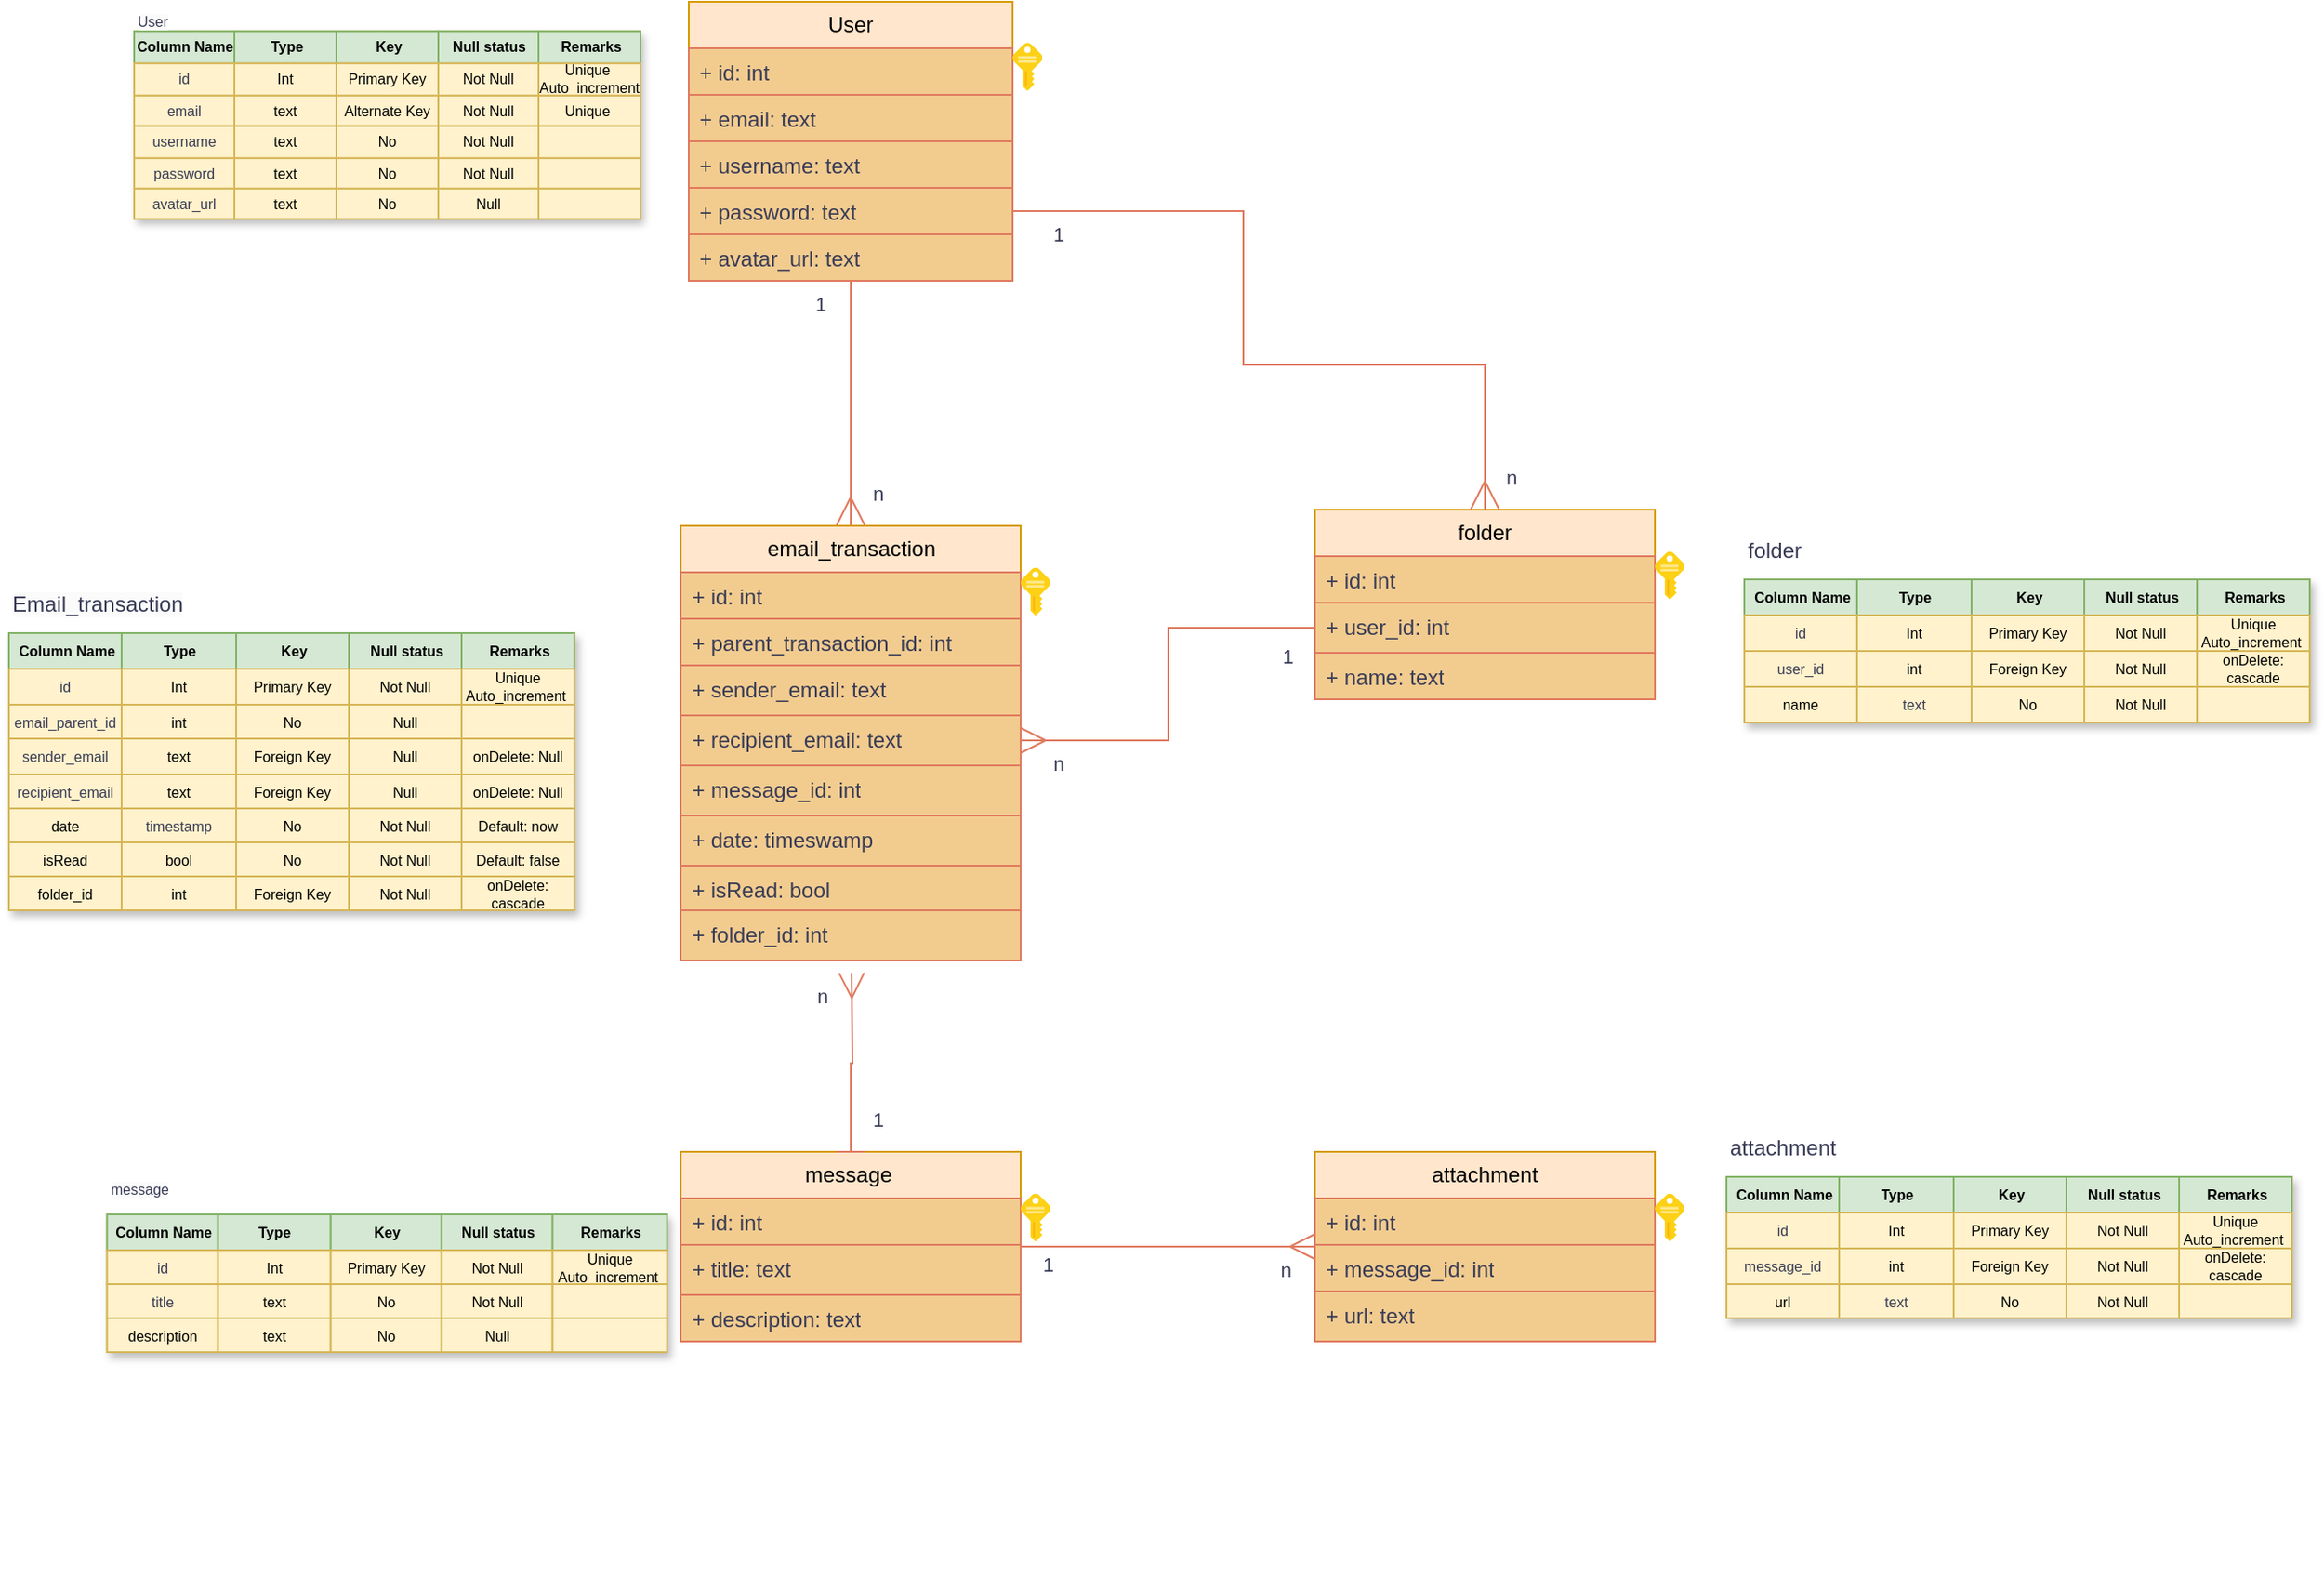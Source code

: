 <mxfile version="24.8.3">
  <diagram name="Страница — 1" id="owk5El5PgYl0RGGrzHjS">
    <mxGraphModel dx="2357" dy="834" grid="1" gridSize="10" guides="1" tooltips="1" connect="1" arrows="1" fold="1" page="1" pageScale="1" pageWidth="827" pageHeight="1169" math="0" shadow="0">
      <root>
        <mxCell id="0" />
        <mxCell id="1" parent="0" />
        <mxCell id="RZo4Mr80x7nrbs1WnxLW-28" value="" style="endArrow=baseDash;html=1;endSize=12;startArrow=ERmany;startSize=14;startFill=0;edgeStyle=orthogonalEdgeStyle;rounded=0;exitX=0.5;exitY=0;exitDx=0;exitDy=0;endFill=0;entryX=0.5;entryY=1;entryDx=0;entryDy=0;labelBackgroundColor=none;strokeColor=#E07A5F;fontColor=default;" parent="1" source="RZo4Mr80x7nrbs1WnxLW-1" target="RZo4Mr80x7nrbs1WnxLW-5" edge="1">
          <mxGeometry relative="1" as="geometry">
            <mxPoint x="300" y="411" as="sourcePoint" />
            <mxPoint x="150" y="340" as="targetPoint" />
          </mxGeometry>
        </mxCell>
        <mxCell id="RZo4Mr80x7nrbs1WnxLW-29" value="n" style="edgeLabel;resizable=0;html=1;align=left;verticalAlign=top;labelBackgroundColor=none;fontColor=#393C56;" parent="RZo4Mr80x7nrbs1WnxLW-28" connectable="0" vertex="1">
          <mxGeometry x="-1" relative="1" as="geometry">
            <mxPoint x="10" y="-31" as="offset" />
          </mxGeometry>
        </mxCell>
        <mxCell id="RZo4Mr80x7nrbs1WnxLW-30" value="1" style="edgeLabel;resizable=0;html=1;align=right;verticalAlign=top;labelBackgroundColor=none;fontColor=#393C56;" parent="RZo4Mr80x7nrbs1WnxLW-28" connectable="0" vertex="1">
          <mxGeometry x="1" relative="1" as="geometry">
            <mxPoint x="-13" as="offset" />
          </mxGeometry>
        </mxCell>
        <mxCell id="RZo4Mr80x7nrbs1WnxLW-131" value="" style="group" parent="1" connectable="0" vertex="1">
          <mxGeometry x="35.5" y="370" width="206.66" height="244" as="geometry" />
        </mxCell>
        <mxCell id="RZo4Mr80x7nrbs1WnxLW-1" value="email_transaction" style="swimlane;fontStyle=0;childLayout=stackLayout;horizontal=1;startSize=26;fillColor=#ffe6cc;horizontalStack=0;resizeParent=1;resizeParentMax=0;resizeLast=0;collapsible=1;marginBottom=0;whiteSpace=wrap;html=1;strokeColor=#d79b00;labelBackgroundColor=none;" parent="RZo4Mr80x7nrbs1WnxLW-131" vertex="1">
          <mxGeometry width="190" height="218" as="geometry" />
        </mxCell>
        <mxCell id="RZo4Mr80x7nrbs1WnxLW-2" value="+ id: int" style="text;strokeColor=#E07A5F;fillColor=#F2CC8F;align=left;verticalAlign=top;spacingLeft=4;spacingRight=4;overflow=hidden;rotatable=0;points=[[0,0.5],[1,0.5]];portConstraint=eastwest;whiteSpace=wrap;html=1;labelBackgroundColor=none;fontColor=#393C56;" parent="RZo4Mr80x7nrbs1WnxLW-1" vertex="1">
          <mxGeometry y="26" width="190" height="26" as="geometry" />
        </mxCell>
        <mxCell id="RZo4Mr80x7nrbs1WnxLW-52" value="+ parent_transaction_id: int" style="text;strokeColor=#E07A5F;fillColor=#F2CC8F;align=left;verticalAlign=top;spacingLeft=4;spacingRight=4;overflow=hidden;rotatable=0;points=[[0,0.5],[1,0.5]];portConstraint=eastwest;whiteSpace=wrap;html=1;labelBackgroundColor=none;fontColor=#393C56;" parent="RZo4Mr80x7nrbs1WnxLW-1" vertex="1">
          <mxGeometry y="52" width="190" height="26" as="geometry" />
        </mxCell>
        <mxCell id="RZo4Mr80x7nrbs1WnxLW-3" value="+ sender_email: text&amp;nbsp;" style="text;strokeColor=#E07A5F;fillColor=#F2CC8F;align=left;verticalAlign=top;spacingLeft=4;spacingRight=4;overflow=hidden;rotatable=0;points=[[0,0.5],[1,0.5]];portConstraint=eastwest;whiteSpace=wrap;html=1;labelBackgroundColor=none;fontColor=#393C56;" parent="RZo4Mr80x7nrbs1WnxLW-1" vertex="1">
          <mxGeometry y="78" width="190" height="28" as="geometry" />
        </mxCell>
        <mxCell id="RZo4Mr80x7nrbs1WnxLW-49" value="+&amp;nbsp;&lt;span style=&quot;white-space-collapse: preserve;&quot; data-src-align=&quot;0:10&quot; class=&quot;EzKURWReUAB5oZgtQNkl&quot;&gt;recipient&lt;/span&gt;_email: text" style="text;strokeColor=#E07A5F;fillColor=#F2CC8F;align=left;verticalAlign=top;spacingLeft=4;spacingRight=4;overflow=hidden;rotatable=0;points=[[0,0.5],[1,0.5]];portConstraint=eastwest;whiteSpace=wrap;html=1;labelBackgroundColor=none;fontColor=#393C56;" parent="RZo4Mr80x7nrbs1WnxLW-1" vertex="1">
          <mxGeometry y="106" width="190" height="28" as="geometry" />
        </mxCell>
        <mxCell id="RZo4Mr80x7nrbs1WnxLW-46" value="+ message_id: int" style="text;strokeColor=#E07A5F;fillColor=#F2CC8F;align=left;verticalAlign=top;spacingLeft=4;spacingRight=4;overflow=hidden;rotatable=0;points=[[0,0.5],[1,0.5]];portConstraint=eastwest;whiteSpace=wrap;html=1;labelBackgroundColor=none;fontColor=#393C56;" parent="RZo4Mr80x7nrbs1WnxLW-1" vertex="1">
          <mxGeometry y="134" width="190" height="28" as="geometry" />
        </mxCell>
        <mxCell id="RZo4Mr80x7nrbs1WnxLW-375" value="+ date: timeswamp" style="text;strokeColor=#E07A5F;fillColor=#F2CC8F;align=left;verticalAlign=top;spacingLeft=4;spacingRight=4;overflow=hidden;rotatable=0;points=[[0,0.5],[1,0.5]];portConstraint=eastwest;whiteSpace=wrap;html=1;labelBackgroundColor=none;fontColor=#393C56;" parent="RZo4Mr80x7nrbs1WnxLW-1" vertex="1">
          <mxGeometry y="162" width="190" height="28" as="geometry" />
        </mxCell>
        <mxCell id="RZo4Mr80x7nrbs1WnxLW-48" value="+ isRead: bool" style="text;strokeColor=#E07A5F;fillColor=#F2CC8F;align=left;verticalAlign=top;spacingLeft=4;spacingRight=4;overflow=hidden;rotatable=0;points=[[0,0.5],[1,0.5]];portConstraint=eastwest;whiteSpace=wrap;html=1;labelBackgroundColor=none;fontColor=#393C56;" parent="RZo4Mr80x7nrbs1WnxLW-1" vertex="1">
          <mxGeometry y="190" width="190" height="28" as="geometry" />
        </mxCell>
        <mxCell id="RZo4Mr80x7nrbs1WnxLW-75" value="" style="image;sketch=0;aspect=fixed;html=1;points=[];align=center;fontSize=12;image=img/lib/mscae/Key.svg;" parent="RZo4Mr80x7nrbs1WnxLW-131" vertex="1">
          <mxGeometry x="190" y="23.44" width="16.66" height="26.87" as="geometry" />
        </mxCell>
        <mxCell id="nzxMhYFdCkrpsi5Ip0JO-13" value="+ folder_id: int" style="text;strokeColor=#E07A5F;fillColor=#F2CC8F;align=left;verticalAlign=top;spacingLeft=4;spacingRight=4;overflow=hidden;rotatable=0;points=[[0,0.5],[1,0.5]];portConstraint=eastwest;whiteSpace=wrap;html=1;labelBackgroundColor=none;fontColor=#393C56;" vertex="1" parent="RZo4Mr80x7nrbs1WnxLW-131">
          <mxGeometry y="215" width="190" height="28" as="geometry" />
        </mxCell>
        <mxCell id="RZo4Mr80x7nrbs1WnxLW-132" value="" style="group" parent="1" connectable="0" vertex="1">
          <mxGeometry x="40" y="77" width="197.66" height="156" as="geometry" />
        </mxCell>
        <mxCell id="RZo4Mr80x7nrbs1WnxLW-5" value="User" style="swimlane;fontStyle=0;childLayout=stackLayout;horizontal=1;startSize=26;fillColor=#ffe6cc;horizontalStack=0;resizeParent=1;resizeParentMax=0;resizeLast=0;collapsible=1;marginBottom=0;whiteSpace=wrap;html=1;strokeColor=#d79b00;labelBackgroundColor=none;" parent="RZo4Mr80x7nrbs1WnxLW-132" vertex="1">
          <mxGeometry width="181" height="156" as="geometry" />
        </mxCell>
        <mxCell id="RZo4Mr80x7nrbs1WnxLW-6" value="+ id: int" style="text;strokeColor=#E07A5F;fillColor=#F2CC8F;align=left;verticalAlign=top;spacingLeft=4;spacingRight=4;overflow=hidden;rotatable=0;points=[[0,0.5],[1,0.5]];portConstraint=eastwest;whiteSpace=wrap;html=1;labelBackgroundColor=none;fontColor=#393C56;" parent="RZo4Mr80x7nrbs1WnxLW-5" vertex="1">
          <mxGeometry y="26" width="181" height="26" as="geometry" />
        </mxCell>
        <mxCell id="RZo4Mr80x7nrbs1WnxLW-7" value="+ email: text" style="text;strokeColor=#E07A5F;fillColor=#F2CC8F;align=left;verticalAlign=top;spacingLeft=4;spacingRight=4;overflow=hidden;rotatable=0;points=[[0,0.5],[1,0.5]];portConstraint=eastwest;whiteSpace=wrap;html=1;labelBackgroundColor=none;fontColor=#393C56;" parent="RZo4Mr80x7nrbs1WnxLW-5" vertex="1">
          <mxGeometry y="52" width="181" height="26" as="geometry" />
        </mxCell>
        <mxCell id="RZo4Mr80x7nrbs1WnxLW-9" value="+ username: text" style="text;strokeColor=#E07A5F;fillColor=#F2CC8F;align=left;verticalAlign=top;spacingLeft=4;spacingRight=4;overflow=hidden;rotatable=0;points=[[0,0.5],[1,0.5]];portConstraint=eastwest;whiteSpace=wrap;html=1;labelBackgroundColor=none;fontColor=#393C56;" parent="RZo4Mr80x7nrbs1WnxLW-5" vertex="1">
          <mxGeometry y="78" width="181" height="26" as="geometry" />
        </mxCell>
        <mxCell id="RZo4Mr80x7nrbs1WnxLW-8" value="+ password: text" style="text;strokeColor=#E07A5F;fillColor=#F2CC8F;align=left;verticalAlign=top;spacingLeft=4;spacingRight=4;overflow=hidden;rotatable=0;points=[[0,0.5],[1,0.5]];portConstraint=eastwest;whiteSpace=wrap;html=1;labelBackgroundColor=none;fontColor=#393C56;" parent="RZo4Mr80x7nrbs1WnxLW-5" vertex="1">
          <mxGeometry y="104" width="181" height="26" as="geometry" />
        </mxCell>
        <mxCell id="RZo4Mr80x7nrbs1WnxLW-10" value="+ avatar_url: text" style="text;strokeColor=#E07A5F;fillColor=#F2CC8F;align=left;verticalAlign=top;spacingLeft=4;spacingRight=4;overflow=hidden;rotatable=0;points=[[0,0.5],[1,0.5]];portConstraint=eastwest;whiteSpace=wrap;html=1;labelBackgroundColor=none;fontColor=#393C56;" parent="RZo4Mr80x7nrbs1WnxLW-5" vertex="1">
          <mxGeometry y="130" width="181" height="26" as="geometry" />
        </mxCell>
        <mxCell id="RZo4Mr80x7nrbs1WnxLW-74" value="" style="image;sketch=0;aspect=fixed;html=1;points=[];align=center;fontSize=12;image=img/lib/mscae/Key.svg;" parent="RZo4Mr80x7nrbs1WnxLW-132" vertex="1">
          <mxGeometry x="181" y="23" width="16.66" height="26.87" as="geometry" />
        </mxCell>
        <mxCell id="RZo4Mr80x7nrbs1WnxLW-273" value="" style="group;fontSize=8;" parent="1" connectable="0" vertex="1">
          <mxGeometry x="-270" y="77" width="282.52" height="121" as="geometry" />
        </mxCell>
        <mxCell id="RZo4Mr80x7nrbs1WnxLW-77" value="Assets" style="childLayout=tableLayout;recursiveResize=0;strokeColor=#d6b656;fillColor=#fff2cc;shadow=1;fontSize=8;" parent="RZo4Mr80x7nrbs1WnxLW-273" vertex="1">
          <mxGeometry y="16.425" width="282.52" height="104.575" as="geometry" />
        </mxCell>
        <mxCell id="RZo4Mr80x7nrbs1WnxLW-78" style="shape=tableRow;horizontal=0;startSize=0;swimlaneHead=0;swimlaneBody=0;top=0;left=0;bottom=0;right=0;dropTarget=0;collapsible=0;recursiveResize=0;expand=0;fontStyle=0;strokeColor=#d6b656;fillColor=#fff2cc;fontSize=8;" parent="RZo4Mr80x7nrbs1WnxLW-77" vertex="1">
          <mxGeometry width="282.52" height="18" as="geometry" />
        </mxCell>
        <mxCell id="RZo4Mr80x7nrbs1WnxLW-79" value="Column Name" style="connectable=0;recursiveResize=0;strokeColor=#82b366;fillColor=#d5e8d4;align=center;fontStyle=1;html=1;fontSize=8;" parent="RZo4Mr80x7nrbs1WnxLW-78" vertex="1">
          <mxGeometry width="56" height="18" as="geometry">
            <mxRectangle width="56" height="18" as="alternateBounds" />
          </mxGeometry>
        </mxCell>
        <mxCell id="RZo4Mr80x7nrbs1WnxLW-80" value="Type" style="connectable=0;recursiveResize=0;strokeColor=#82b366;fillColor=#d5e8d4;align=center;fontStyle=1;html=1;fontSize=8;" parent="RZo4Mr80x7nrbs1WnxLW-78" vertex="1">
          <mxGeometry x="56" width="57" height="18" as="geometry">
            <mxRectangle width="57" height="18" as="alternateBounds" />
          </mxGeometry>
        </mxCell>
        <mxCell id="RZo4Mr80x7nrbs1WnxLW-81" value="Key" style="connectable=0;recursiveResize=0;strokeColor=#82b366;fillColor=#d5e8d4;align=center;fontStyle=1;html=1;fontSize=8;" parent="RZo4Mr80x7nrbs1WnxLW-78" vertex="1">
          <mxGeometry x="113" width="57" height="18" as="geometry">
            <mxRectangle width="57" height="18" as="alternateBounds" />
          </mxGeometry>
        </mxCell>
        <mxCell id="RZo4Mr80x7nrbs1WnxLW-82" value="Null status" style="connectable=0;recursiveResize=0;strokeColor=#82b366;fillColor=#d5e8d4;align=center;fontStyle=1;html=1;fontSize=8;" parent="RZo4Mr80x7nrbs1WnxLW-78" vertex="1">
          <mxGeometry x="170" width="56" height="18" as="geometry">
            <mxRectangle width="56" height="18" as="alternateBounds" />
          </mxGeometry>
        </mxCell>
        <mxCell id="RZo4Mr80x7nrbs1WnxLW-83" value="Remarks" style="connectable=0;recursiveResize=0;strokeColor=#82b366;fillColor=#d5e8d4;align=center;fontStyle=1;html=1;fontSize=8;" parent="RZo4Mr80x7nrbs1WnxLW-78" vertex="1">
          <mxGeometry x="226" width="57" height="18" as="geometry">
            <mxRectangle width="57" height="18" as="alternateBounds" />
          </mxGeometry>
        </mxCell>
        <mxCell id="RZo4Mr80x7nrbs1WnxLW-84" value="" style="shape=tableRow;horizontal=0;startSize=0;swimlaneHead=0;swimlaneBody=0;top=0;left=0;bottom=0;right=0;dropTarget=0;collapsible=0;recursiveResize=0;expand=0;fontStyle=0;strokeColor=#d6b656;fillColor=#fff2cc;fontSize=8;" parent="RZo4Mr80x7nrbs1WnxLW-77" vertex="1">
          <mxGeometry y="18" width="282.52" height="18" as="geometry" />
        </mxCell>
        <mxCell id="RZo4Mr80x7nrbs1WnxLW-85" value="&lt;span style=&quot;color: rgb(57, 60, 86); text-align: left; font-size: 8px;&quot;&gt;id&lt;/span&gt;" style="connectable=0;recursiveResize=0;strokeColor=#d6b656;fillColor=#fff2cc;align=center;whiteSpace=wrap;html=1;fontSize=8;" parent="RZo4Mr80x7nrbs1WnxLW-84" vertex="1">
          <mxGeometry width="56" height="18" as="geometry">
            <mxRectangle width="56" height="18" as="alternateBounds" />
          </mxGeometry>
        </mxCell>
        <mxCell id="RZo4Mr80x7nrbs1WnxLW-86" value="Int" style="connectable=0;recursiveResize=0;strokeColor=#d6b656;fillColor=#fff2cc;align=center;whiteSpace=wrap;html=1;fontSize=8;" parent="RZo4Mr80x7nrbs1WnxLW-84" vertex="1">
          <mxGeometry x="56" width="57" height="18" as="geometry">
            <mxRectangle width="57" height="18" as="alternateBounds" />
          </mxGeometry>
        </mxCell>
        <mxCell id="RZo4Mr80x7nrbs1WnxLW-87" value="Primary Key" style="connectable=0;recursiveResize=0;strokeColor=#d6b656;fillColor=#fff2cc;align=center;whiteSpace=wrap;html=1;fontSize=8;" parent="RZo4Mr80x7nrbs1WnxLW-84" vertex="1">
          <mxGeometry x="113" width="57" height="18" as="geometry">
            <mxRectangle width="57" height="18" as="alternateBounds" />
          </mxGeometry>
        </mxCell>
        <mxCell id="RZo4Mr80x7nrbs1WnxLW-88" value="Not Null" style="connectable=0;recursiveResize=0;strokeColor=#d6b656;fillColor=#fff2cc;align=center;whiteSpace=wrap;html=1;fontSize=8;" parent="RZo4Mr80x7nrbs1WnxLW-84" vertex="1">
          <mxGeometry x="170" width="56" height="18" as="geometry">
            <mxRectangle width="56" height="18" as="alternateBounds" />
          </mxGeometry>
        </mxCell>
        <mxCell id="RZo4Mr80x7nrbs1WnxLW-89" value="Unique&amp;nbsp;&lt;div style=&quot;font-size: 8px;&quot;&gt;Auto_increment&lt;/div&gt;" style="connectable=0;recursiveResize=0;strokeColor=#d6b656;fillColor=#fff2cc;align=center;whiteSpace=wrap;html=1;fontSize=8;" parent="RZo4Mr80x7nrbs1WnxLW-84" vertex="1">
          <mxGeometry x="226" width="57" height="18" as="geometry">
            <mxRectangle width="57" height="18" as="alternateBounds" />
          </mxGeometry>
        </mxCell>
        <mxCell id="RZo4Mr80x7nrbs1WnxLW-90" value="" style="shape=tableRow;horizontal=0;startSize=0;swimlaneHead=0;swimlaneBody=0;top=0;left=0;bottom=0;right=0;dropTarget=0;collapsible=0;recursiveResize=0;expand=0;fontStyle=1;strokeColor=#d6b656;fillColor=#fff2cc;fontSize=8;" parent="RZo4Mr80x7nrbs1WnxLW-77" vertex="1">
          <mxGeometry y="36" width="282.52" height="17" as="geometry" />
        </mxCell>
        <mxCell id="RZo4Mr80x7nrbs1WnxLW-91" value="&lt;span style=&quot;color: rgb(57, 60, 86); text-align: left; font-size: 8px;&quot;&gt;email&lt;/span&gt;" style="connectable=0;recursiveResize=0;strokeColor=#d6b656;fillColor=#fff2cc;whiteSpace=wrap;html=1;fontSize=8;" parent="RZo4Mr80x7nrbs1WnxLW-90" vertex="1">
          <mxGeometry width="56" height="17" as="geometry">
            <mxRectangle width="56" height="17" as="alternateBounds" />
          </mxGeometry>
        </mxCell>
        <mxCell id="RZo4Mr80x7nrbs1WnxLW-92" value="text" style="connectable=0;recursiveResize=0;strokeColor=#d6b656;fillColor=#fff2cc;whiteSpace=wrap;html=1;fontSize=8;" parent="RZo4Mr80x7nrbs1WnxLW-90" vertex="1">
          <mxGeometry x="56" width="57" height="17" as="geometry">
            <mxRectangle width="57" height="17" as="alternateBounds" />
          </mxGeometry>
        </mxCell>
        <mxCell id="RZo4Mr80x7nrbs1WnxLW-93" value="Alternate Key" style="connectable=0;recursiveResize=0;strokeColor=#d6b656;fillColor=#fff2cc;whiteSpace=wrap;html=1;fontSize=8;" parent="RZo4Mr80x7nrbs1WnxLW-90" vertex="1">
          <mxGeometry x="113" width="57" height="17" as="geometry">
            <mxRectangle width="57" height="17" as="alternateBounds" />
          </mxGeometry>
        </mxCell>
        <mxCell id="RZo4Mr80x7nrbs1WnxLW-94" value="Not Null" style="connectable=0;recursiveResize=0;strokeColor=#d6b656;fillColor=#fff2cc;whiteSpace=wrap;html=1;fontSize=8;" parent="RZo4Mr80x7nrbs1WnxLW-90" vertex="1">
          <mxGeometry x="170" width="56" height="17" as="geometry">
            <mxRectangle width="56" height="17" as="alternateBounds" />
          </mxGeometry>
        </mxCell>
        <mxCell id="RZo4Mr80x7nrbs1WnxLW-95" value="Unique&amp;nbsp;" style="connectable=0;recursiveResize=0;strokeColor=#d6b656;fillColor=#fff2cc;whiteSpace=wrap;html=1;fontSize=8;" parent="RZo4Mr80x7nrbs1WnxLW-90" vertex="1">
          <mxGeometry x="226" width="57" height="17" as="geometry">
            <mxRectangle width="57" height="17" as="alternateBounds" />
          </mxGeometry>
        </mxCell>
        <mxCell id="RZo4Mr80x7nrbs1WnxLW-96" value="" style="shape=tableRow;horizontal=0;startSize=0;swimlaneHead=0;swimlaneBody=0;top=0;left=0;bottom=0;right=0;dropTarget=0;collapsible=0;recursiveResize=0;expand=0;fontStyle=0;strokeColor=#d6b656;fillColor=#fff2cc;fontSize=8;" parent="RZo4Mr80x7nrbs1WnxLW-77" vertex="1">
          <mxGeometry y="53" width="282.52" height="18" as="geometry" />
        </mxCell>
        <mxCell id="RZo4Mr80x7nrbs1WnxLW-97" value="&lt;span style=&quot;color: rgb(57, 60, 86); text-align: left; font-size: 8px;&quot;&gt;username&lt;/span&gt;" style="connectable=0;recursiveResize=0;strokeColor=#d6b656;fillColor=#fff2cc;fontStyle=0;align=center;whiteSpace=wrap;html=1;fontSize=8;" parent="RZo4Mr80x7nrbs1WnxLW-96" vertex="1">
          <mxGeometry width="56" height="18" as="geometry">
            <mxRectangle width="56" height="18" as="alternateBounds" />
          </mxGeometry>
        </mxCell>
        <mxCell id="RZo4Mr80x7nrbs1WnxLW-98" value="text" style="connectable=0;recursiveResize=0;strokeColor=#d6b656;fillColor=#fff2cc;fontStyle=0;align=center;whiteSpace=wrap;html=1;fontSize=8;" parent="RZo4Mr80x7nrbs1WnxLW-96" vertex="1">
          <mxGeometry x="56" width="57" height="18" as="geometry">
            <mxRectangle width="57" height="18" as="alternateBounds" />
          </mxGeometry>
        </mxCell>
        <mxCell id="RZo4Mr80x7nrbs1WnxLW-99" value="No" style="connectable=0;recursiveResize=0;strokeColor=#d6b656;fillColor=#fff2cc;fontStyle=0;align=center;whiteSpace=wrap;html=1;fontSize=8;" parent="RZo4Mr80x7nrbs1WnxLW-96" vertex="1">
          <mxGeometry x="113" width="57" height="18" as="geometry">
            <mxRectangle width="57" height="18" as="alternateBounds" />
          </mxGeometry>
        </mxCell>
        <mxCell id="RZo4Mr80x7nrbs1WnxLW-100" value="Not Null" style="connectable=0;recursiveResize=0;strokeColor=#d6b656;fillColor=#fff2cc;fontStyle=0;align=center;whiteSpace=wrap;html=1;fontSize=8;" parent="RZo4Mr80x7nrbs1WnxLW-96" vertex="1">
          <mxGeometry x="170" width="56" height="18" as="geometry">
            <mxRectangle width="56" height="18" as="alternateBounds" />
          </mxGeometry>
        </mxCell>
        <mxCell id="RZo4Mr80x7nrbs1WnxLW-101" value="" style="connectable=0;recursiveResize=0;strokeColor=#d6b656;fillColor=#fff2cc;fontStyle=0;align=center;whiteSpace=wrap;html=1;fontSize=8;" parent="RZo4Mr80x7nrbs1WnxLW-96" vertex="1">
          <mxGeometry x="226" width="57" height="18" as="geometry">
            <mxRectangle width="57" height="18" as="alternateBounds" />
          </mxGeometry>
        </mxCell>
        <mxCell id="RZo4Mr80x7nrbs1WnxLW-102" value="" style="shape=tableRow;horizontal=0;startSize=0;swimlaneHead=0;swimlaneBody=0;top=0;left=0;bottom=0;right=0;dropTarget=0;collapsible=0;recursiveResize=0;expand=0;fontStyle=1;strokeColor=#d6b656;fillColor=#fff2cc;fontSize=8;" parent="RZo4Mr80x7nrbs1WnxLW-77" vertex="1">
          <mxGeometry y="71" width="282.52" height="17" as="geometry" />
        </mxCell>
        <mxCell id="RZo4Mr80x7nrbs1WnxLW-103" value="&lt;span style=&quot;color: rgb(57, 60, 86); text-align: left; font-size: 8px;&quot;&gt;password&lt;/span&gt;" style="connectable=0;recursiveResize=0;strokeColor=#d6b656;fillColor=#fff2cc;whiteSpace=wrap;html=1;fontSize=8;" parent="RZo4Mr80x7nrbs1WnxLW-102" vertex="1">
          <mxGeometry width="56" height="17" as="geometry">
            <mxRectangle width="56" height="17" as="alternateBounds" />
          </mxGeometry>
        </mxCell>
        <mxCell id="RZo4Mr80x7nrbs1WnxLW-104" value="text" style="connectable=0;recursiveResize=0;strokeColor=#d6b656;fillColor=#fff2cc;whiteSpace=wrap;html=1;fontSize=8;" parent="RZo4Mr80x7nrbs1WnxLW-102" vertex="1">
          <mxGeometry x="56" width="57" height="17" as="geometry">
            <mxRectangle width="57" height="17" as="alternateBounds" />
          </mxGeometry>
        </mxCell>
        <mxCell id="RZo4Mr80x7nrbs1WnxLW-105" value="No" style="connectable=0;recursiveResize=0;strokeColor=#d6b656;fillColor=#fff2cc;whiteSpace=wrap;html=1;fontSize=8;" parent="RZo4Mr80x7nrbs1WnxLW-102" vertex="1">
          <mxGeometry x="113" width="57" height="17" as="geometry">
            <mxRectangle width="57" height="17" as="alternateBounds" />
          </mxGeometry>
        </mxCell>
        <mxCell id="RZo4Mr80x7nrbs1WnxLW-106" value="Not Null" style="connectable=0;recursiveResize=0;strokeColor=#d6b656;fillColor=#fff2cc;whiteSpace=wrap;html=1;fontSize=8;" parent="RZo4Mr80x7nrbs1WnxLW-102" vertex="1">
          <mxGeometry x="170" width="56" height="17" as="geometry">
            <mxRectangle width="56" height="17" as="alternateBounds" />
          </mxGeometry>
        </mxCell>
        <mxCell id="RZo4Mr80x7nrbs1WnxLW-107" value="" style="connectable=0;recursiveResize=0;strokeColor=#d6b656;fillColor=#fff2cc;whiteSpace=wrap;html=1;fontSize=8;" parent="RZo4Mr80x7nrbs1WnxLW-102" vertex="1">
          <mxGeometry x="226" width="57" height="17" as="geometry">
            <mxRectangle width="57" height="17" as="alternateBounds" />
          </mxGeometry>
        </mxCell>
        <mxCell id="RZo4Mr80x7nrbs1WnxLW-108" value="" style="shape=tableRow;horizontal=0;startSize=0;swimlaneHead=0;swimlaneBody=0;top=0;left=0;bottom=0;right=0;dropTarget=0;collapsible=0;recursiveResize=0;expand=0;fontStyle=1;fillColor=#fff2cc;strokeColor=#d6b656;fontSize=8;" parent="RZo4Mr80x7nrbs1WnxLW-77" vertex="1">
          <mxGeometry y="88" width="282.52" height="17" as="geometry" />
        </mxCell>
        <mxCell id="RZo4Mr80x7nrbs1WnxLW-109" value="&lt;span style=&quot;color: rgb(57, 60, 86); text-align: left; font-size: 8px;&quot;&gt;avatar_url&lt;/span&gt;" style="connectable=0;recursiveResize=0;strokeColor=#d6b656;fillColor=#fff2cc;whiteSpace=wrap;html=1;fontSize=8;" parent="RZo4Mr80x7nrbs1WnxLW-108" vertex="1">
          <mxGeometry width="56" height="17" as="geometry">
            <mxRectangle width="56" height="17" as="alternateBounds" />
          </mxGeometry>
        </mxCell>
        <mxCell id="RZo4Mr80x7nrbs1WnxLW-110" value="text" style="connectable=0;recursiveResize=0;strokeColor=#d6b656;fillColor=#fff2cc;whiteSpace=wrap;html=1;fontSize=8;" parent="RZo4Mr80x7nrbs1WnxLW-108" vertex="1">
          <mxGeometry x="56" width="57" height="17" as="geometry">
            <mxRectangle width="57" height="17" as="alternateBounds" />
          </mxGeometry>
        </mxCell>
        <mxCell id="RZo4Mr80x7nrbs1WnxLW-111" value="No" style="connectable=0;recursiveResize=0;strokeColor=#d6b656;fillColor=#fff2cc;whiteSpace=wrap;html=1;fontSize=8;" parent="RZo4Mr80x7nrbs1WnxLW-108" vertex="1">
          <mxGeometry x="113" width="57" height="17" as="geometry">
            <mxRectangle width="57" height="17" as="alternateBounds" />
          </mxGeometry>
        </mxCell>
        <mxCell id="RZo4Mr80x7nrbs1WnxLW-112" value="Null" style="connectable=0;recursiveResize=0;strokeColor=#d6b656;fillColor=#fff2cc;whiteSpace=wrap;html=1;fontSize=8;" parent="RZo4Mr80x7nrbs1WnxLW-108" vertex="1">
          <mxGeometry x="170" width="56" height="17" as="geometry">
            <mxRectangle width="56" height="17" as="alternateBounds" />
          </mxGeometry>
        </mxCell>
        <mxCell id="RZo4Mr80x7nrbs1WnxLW-113" style="connectable=0;recursiveResize=0;strokeColor=#d6b656;fillColor=#fff2cc;whiteSpace=wrap;html=1;fontSize=8;" parent="RZo4Mr80x7nrbs1WnxLW-108" vertex="1">
          <mxGeometry x="226" width="57" height="17" as="geometry">
            <mxRectangle width="57" height="17" as="alternateBounds" />
          </mxGeometry>
        </mxCell>
        <mxCell id="RZo4Mr80x7nrbs1WnxLW-126" value="&lt;span style=&quot;color: rgb(57, 60, 86); font-family: Helvetica; font-size: 8px; font-style: normal; font-variant-ligatures: normal; font-variant-caps: normal; font-weight: 400; letter-spacing: normal; orphans: 2; text-align: center; text-indent: 0px; text-transform: none; widows: 2; word-spacing: 0px; -webkit-text-stroke-width: 0px; white-space: normal; background-color: rgb(251, 251, 251); text-decoration-thickness: initial; text-decoration-style: initial; text-decoration-color: initial; float: none; display: inline !important;&quot;&gt;User&lt;/span&gt;" style="text;whiteSpace=wrap;html=1;fontColor=#393C56;fontSize=8;" parent="RZo4Mr80x7nrbs1WnxLW-273" vertex="1">
          <mxGeometry width="32.851" height="21.9" as="geometry" />
        </mxCell>
        <mxCell id="RZo4Mr80x7nrbs1WnxLW-276" value="" style="group" parent="1" connectable="0" vertex="1">
          <mxGeometry x="35.5" y="720" width="206.66" height="244" as="geometry" />
        </mxCell>
        <mxCell id="RZo4Mr80x7nrbs1WnxLW-277" value="message&amp;nbsp;" style="swimlane;fontStyle=0;childLayout=stackLayout;horizontal=1;startSize=26;fillColor=#ffe6cc;horizontalStack=0;resizeParent=1;resizeParentMax=0;resizeLast=0;collapsible=1;marginBottom=0;whiteSpace=wrap;html=1;strokeColor=#d79b00;labelBackgroundColor=none;" parent="RZo4Mr80x7nrbs1WnxLW-276" vertex="1">
          <mxGeometry width="190" height="106" as="geometry" />
        </mxCell>
        <mxCell id="RZo4Mr80x7nrbs1WnxLW-278" value="+ id: int" style="text;strokeColor=#E07A5F;fillColor=#F2CC8F;align=left;verticalAlign=top;spacingLeft=4;spacingRight=4;overflow=hidden;rotatable=0;points=[[0,0.5],[1,0.5]];portConstraint=eastwest;whiteSpace=wrap;html=1;labelBackgroundColor=none;fontColor=#393C56;" parent="RZo4Mr80x7nrbs1WnxLW-277" vertex="1">
          <mxGeometry y="26" width="190" height="26" as="geometry" />
        </mxCell>
        <mxCell id="RZo4Mr80x7nrbs1WnxLW-282" value="+ title: text" style="text;strokeColor=#E07A5F;fillColor=#F2CC8F;align=left;verticalAlign=top;spacingLeft=4;spacingRight=4;overflow=hidden;rotatable=0;points=[[0,0.5],[1,0.5]];portConstraint=eastwest;whiteSpace=wrap;html=1;labelBackgroundColor=none;fontColor=#393C56;" parent="RZo4Mr80x7nrbs1WnxLW-277" vertex="1">
          <mxGeometry y="52" width="190" height="28" as="geometry" />
        </mxCell>
        <mxCell id="RZo4Mr80x7nrbs1WnxLW-283" value="+ description: text" style="text;strokeColor=#E07A5F;fillColor=#F2CC8F;align=left;verticalAlign=top;spacingLeft=4;spacingRight=4;overflow=hidden;rotatable=0;points=[[0,0.5],[1,0.5]];portConstraint=eastwest;whiteSpace=wrap;html=1;labelBackgroundColor=none;fontColor=#393C56;" parent="RZo4Mr80x7nrbs1WnxLW-277" vertex="1">
          <mxGeometry y="80" width="190" height="26" as="geometry" />
        </mxCell>
        <mxCell id="RZo4Mr80x7nrbs1WnxLW-286" value="" style="image;sketch=0;aspect=fixed;html=1;points=[];align=center;fontSize=12;image=img/lib/mscae/Key.svg;" parent="RZo4Mr80x7nrbs1WnxLW-276" vertex="1">
          <mxGeometry x="190" y="23.44" width="16.66" height="26.87" as="geometry" />
        </mxCell>
        <mxCell id="RZo4Mr80x7nrbs1WnxLW-287" value="" style="endArrow=ERmany;html=1;endSize=12;startArrow=baseDash;startSize=14;startFill=0;edgeStyle=orthogonalEdgeStyle;rounded=0;exitX=0.5;exitY=0;exitDx=0;exitDy=0;endFill=0;labelBackgroundColor=none;strokeColor=#E07A5F;fontColor=default;" parent="1" source="RZo4Mr80x7nrbs1WnxLW-277" edge="1">
          <mxGeometry relative="1" as="geometry">
            <mxPoint x="320" y="727" as="sourcePoint" />
            <mxPoint x="131" y="620" as="targetPoint" />
          </mxGeometry>
        </mxCell>
        <mxCell id="RZo4Mr80x7nrbs1WnxLW-288" value="1" style="edgeLabel;resizable=0;html=1;align=left;verticalAlign=top;labelBackgroundColor=none;fontColor=#393C56;" parent="RZo4Mr80x7nrbs1WnxLW-287" connectable="0" vertex="1">
          <mxGeometry x="-1" relative="1" as="geometry">
            <mxPoint x="10" y="-31" as="offset" />
          </mxGeometry>
        </mxCell>
        <mxCell id="RZo4Mr80x7nrbs1WnxLW-289" value="n" style="edgeLabel;resizable=0;html=1;align=right;verticalAlign=top;labelBackgroundColor=none;fontColor=#393C56;" parent="RZo4Mr80x7nrbs1WnxLW-287" connectable="0" vertex="1">
          <mxGeometry x="1" relative="1" as="geometry">
            <mxPoint x="-13" as="offset" />
          </mxGeometry>
        </mxCell>
        <mxCell id="RZo4Mr80x7nrbs1WnxLW-290" value="" style="group" parent="1" connectable="0" vertex="1">
          <mxGeometry x="390" y="720" width="206.66" height="244" as="geometry" />
        </mxCell>
        <mxCell id="RZo4Mr80x7nrbs1WnxLW-291" value="&lt;span style=&quot;white-space-collapse: preserve;&quot; data-src-align=&quot;0:8&quot; class=&quot;EzKURWReUAB5oZgtQNkl&quot;&gt;attachment&lt;/span&gt;" style="swimlane;fontStyle=0;childLayout=stackLayout;horizontal=1;startSize=26;fillColor=#ffe6cc;horizontalStack=0;resizeParent=1;resizeParentMax=0;resizeLast=0;collapsible=1;marginBottom=0;whiteSpace=wrap;html=1;strokeColor=#d79b00;labelBackgroundColor=none;" parent="RZo4Mr80x7nrbs1WnxLW-290" vertex="1">
          <mxGeometry width="190" height="106" as="geometry" />
        </mxCell>
        <mxCell id="RZo4Mr80x7nrbs1WnxLW-292" value="+ id: int" style="text;strokeColor=#E07A5F;fillColor=#F2CC8F;align=left;verticalAlign=top;spacingLeft=4;spacingRight=4;overflow=hidden;rotatable=0;points=[[0,0.5],[1,0.5]];portConstraint=eastwest;whiteSpace=wrap;html=1;labelBackgroundColor=none;fontColor=#393C56;" parent="RZo4Mr80x7nrbs1WnxLW-291" vertex="1">
          <mxGeometry y="26" width="190" height="26" as="geometry" />
        </mxCell>
        <mxCell id="RZo4Mr80x7nrbs1WnxLW-293" value="+ message_id: int" style="text;strokeColor=#E07A5F;fillColor=#F2CC8F;align=left;verticalAlign=top;spacingLeft=4;spacingRight=4;overflow=hidden;rotatable=0;points=[[0,0.5],[1,0.5]];portConstraint=eastwest;whiteSpace=wrap;html=1;labelBackgroundColor=none;fontColor=#393C56;" parent="RZo4Mr80x7nrbs1WnxLW-291" vertex="1">
          <mxGeometry y="52" width="190" height="26" as="geometry" />
        </mxCell>
        <mxCell id="RZo4Mr80x7nrbs1WnxLW-294" value="+&amp;nbsp;&lt;span style=&quot;white-space-collapse: preserve;&quot; data-src-align=&quot;0:8&quot; class=&quot;EzKURWReUAB5oZgtQNkl&quot;&gt;url&lt;/span&gt;: text" style="text;strokeColor=#E07A5F;fillColor=#F2CC8F;align=left;verticalAlign=top;spacingLeft=4;spacingRight=4;overflow=hidden;rotatable=0;points=[[0,0.5],[1,0.5]];portConstraint=eastwest;whiteSpace=wrap;html=1;labelBackgroundColor=none;fontColor=#393C56;" parent="RZo4Mr80x7nrbs1WnxLW-291" vertex="1">
          <mxGeometry y="78" width="190" height="28" as="geometry" />
        </mxCell>
        <mxCell id="RZo4Mr80x7nrbs1WnxLW-298" value="" style="image;sketch=0;aspect=fixed;html=1;points=[];align=center;fontSize=12;image=img/lib/mscae/Key.svg;" parent="RZo4Mr80x7nrbs1WnxLW-290" vertex="1">
          <mxGeometry x="190" y="23.44" width="16.66" height="26.87" as="geometry" />
        </mxCell>
        <mxCell id="RZo4Mr80x7nrbs1WnxLW-299" value="" style="endArrow=ERmany;html=1;endSize=12;startArrow=baseDash;startSize=14;startFill=0;edgeStyle=orthogonalEdgeStyle;rounded=0;exitX=1;exitY=0.5;exitDx=0;exitDy=0;endFill=0;entryX=0;entryY=0.5;entryDx=0;entryDy=0;labelBackgroundColor=none;strokeColor=#E07A5F;fontColor=default;" parent="1" source="RZo4Mr80x7nrbs1WnxLW-277" target="RZo4Mr80x7nrbs1WnxLW-291" edge="1">
          <mxGeometry relative="1" as="geometry">
            <mxPoint x="340" y="824.75" as="sourcePoint" />
            <mxPoint x="336" y="664.75" as="targetPoint" />
          </mxGeometry>
        </mxCell>
        <mxCell id="RZo4Mr80x7nrbs1WnxLW-300" value="1" style="edgeLabel;resizable=0;html=1;align=left;verticalAlign=top;labelBackgroundColor=none;fontColor=#393C56;" parent="RZo4Mr80x7nrbs1WnxLW-299" connectable="0" vertex="1">
          <mxGeometry x="-1" relative="1" as="geometry">
            <mxPoint x="10" y="-3" as="offset" />
          </mxGeometry>
        </mxCell>
        <mxCell id="RZo4Mr80x7nrbs1WnxLW-301" value="n" style="edgeLabel;resizable=0;html=1;align=right;verticalAlign=top;labelBackgroundColor=none;fontColor=#393C56;" parent="RZo4Mr80x7nrbs1WnxLW-299" connectable="0" vertex="1">
          <mxGeometry x="1" relative="1" as="geometry">
            <mxPoint x="-13" as="offset" />
          </mxGeometry>
        </mxCell>
        <mxCell id="RZo4Mr80x7nrbs1WnxLW-302" value="" style="group" parent="1" connectable="0" vertex="1">
          <mxGeometry x="390" y="361" width="206.66" height="244" as="geometry" />
        </mxCell>
        <mxCell id="RZo4Mr80x7nrbs1WnxLW-303" value="folder" style="swimlane;fontStyle=0;childLayout=stackLayout;horizontal=1;startSize=26;fillColor=#ffe6cc;horizontalStack=0;resizeParent=1;resizeParentMax=0;resizeLast=0;collapsible=1;marginBottom=0;whiteSpace=wrap;html=1;strokeColor=#d79b00;labelBackgroundColor=none;" parent="RZo4Mr80x7nrbs1WnxLW-302" vertex="1">
          <mxGeometry width="190" height="106" as="geometry" />
        </mxCell>
        <mxCell id="RZo4Mr80x7nrbs1WnxLW-304" value="+ id: int" style="text;strokeColor=#E07A5F;fillColor=#F2CC8F;align=left;verticalAlign=top;spacingLeft=4;spacingRight=4;overflow=hidden;rotatable=0;points=[[0,0.5],[1,0.5]];portConstraint=eastwest;whiteSpace=wrap;html=1;labelBackgroundColor=none;fontColor=#393C56;" parent="RZo4Mr80x7nrbs1WnxLW-303" vertex="1">
          <mxGeometry y="26" width="190" height="26" as="geometry" />
        </mxCell>
        <mxCell id="RZo4Mr80x7nrbs1WnxLW-306" value="+ user_id: int" style="text;strokeColor=#E07A5F;fillColor=#F2CC8F;align=left;verticalAlign=top;spacingLeft=4;spacingRight=4;overflow=hidden;rotatable=0;points=[[0,0.5],[1,0.5]];portConstraint=eastwest;whiteSpace=wrap;html=1;labelBackgroundColor=none;fontColor=#393C56;" parent="RZo4Mr80x7nrbs1WnxLW-303" vertex="1">
          <mxGeometry y="52" width="190" height="28" as="geometry" />
        </mxCell>
        <mxCell id="RZo4Mr80x7nrbs1WnxLW-305" value="+ name: text" style="text;strokeColor=#E07A5F;fillColor=#F2CC8F;align=left;verticalAlign=top;spacingLeft=4;spacingRight=4;overflow=hidden;rotatable=0;points=[[0,0.5],[1,0.5]];portConstraint=eastwest;whiteSpace=wrap;html=1;labelBackgroundColor=none;fontColor=#393C56;" parent="RZo4Mr80x7nrbs1WnxLW-303" vertex="1">
          <mxGeometry y="80" width="190" height="26" as="geometry" />
        </mxCell>
        <mxCell id="RZo4Mr80x7nrbs1WnxLW-310" value="" style="image;sketch=0;aspect=fixed;html=1;points=[];align=center;fontSize=12;image=img/lib/mscae/Key.svg;" parent="RZo4Mr80x7nrbs1WnxLW-302" vertex="1">
          <mxGeometry x="190" y="23.44" width="16.66" height="26.87" as="geometry" />
        </mxCell>
        <mxCell id="RZo4Mr80x7nrbs1WnxLW-311" value="" style="endArrow=baseDash;html=1;endSize=12;startArrow=ERmany;startSize=14;startFill=0;edgeStyle=orthogonalEdgeStyle;rounded=0;exitX=0.5;exitY=0;exitDx=0;exitDy=0;endFill=0;entryX=1;entryY=0.75;entryDx=0;entryDy=0;labelBackgroundColor=none;strokeColor=#E07A5F;fontColor=default;" parent="1" source="RZo4Mr80x7nrbs1WnxLW-303" target="RZo4Mr80x7nrbs1WnxLW-5" edge="1">
          <mxGeometry relative="1" as="geometry">
            <mxPoint x="280" y="397" as="sourcePoint" />
            <mxPoint x="280" y="260" as="targetPoint" />
            <Array as="points">
              <mxPoint x="485" y="280" />
              <mxPoint x="350" y="280" />
              <mxPoint x="350" y="194" />
            </Array>
          </mxGeometry>
        </mxCell>
        <mxCell id="RZo4Mr80x7nrbs1WnxLW-312" value="n" style="edgeLabel;resizable=0;html=1;align=left;verticalAlign=top;labelBackgroundColor=none;fontColor=#393C56;" parent="RZo4Mr80x7nrbs1WnxLW-311" connectable="0" vertex="1">
          <mxGeometry x="-1" relative="1" as="geometry">
            <mxPoint x="10" y="-31" as="offset" />
          </mxGeometry>
        </mxCell>
        <mxCell id="RZo4Mr80x7nrbs1WnxLW-313" value="1" style="edgeLabel;resizable=0;html=1;align=right;verticalAlign=top;labelBackgroundColor=none;fontColor=#393C56;" parent="RZo4Mr80x7nrbs1WnxLW-311" connectable="0" vertex="1">
          <mxGeometry x="1" relative="1" as="geometry">
            <mxPoint x="29" as="offset" />
          </mxGeometry>
        </mxCell>
        <mxCell id="RZo4Mr80x7nrbs1WnxLW-477" value="" style="group" parent="1" connectable="0" vertex="1">
          <mxGeometry x="-340" y="400" width="316.14" height="166" as="geometry" />
        </mxCell>
        <mxCell id="RZo4Mr80x7nrbs1WnxLW-318" value="Assets" style="childLayout=tableLayout;recursiveResize=0;strokeColor=#d6b656;fillColor=#fff2cc;shadow=1;fontSize=8;" parent="RZo4Mr80x7nrbs1WnxLW-477" vertex="1">
          <mxGeometry y="30" width="316.14" height="155" as="geometry" />
        </mxCell>
        <mxCell id="RZo4Mr80x7nrbs1WnxLW-319" style="shape=tableRow;horizontal=0;startSize=0;swimlaneHead=0;swimlaneBody=0;top=0;left=0;bottom=0;right=0;dropTarget=0;collapsible=0;recursiveResize=0;expand=0;fontStyle=0;strokeColor=#d6b656;fillColor=#fff2cc;fontSize=8;" parent="RZo4Mr80x7nrbs1WnxLW-318" vertex="1">
          <mxGeometry width="316.14" height="20" as="geometry" />
        </mxCell>
        <mxCell id="RZo4Mr80x7nrbs1WnxLW-320" value="Column Name" style="connectable=0;recursiveResize=0;strokeColor=#82b366;fillColor=#d5e8d4;align=center;fontStyle=1;html=1;fontSize=8;" parent="RZo4Mr80x7nrbs1WnxLW-319" vertex="1">
          <mxGeometry width="63" height="20" as="geometry">
            <mxRectangle width="63" height="20" as="alternateBounds" />
          </mxGeometry>
        </mxCell>
        <mxCell id="RZo4Mr80x7nrbs1WnxLW-321" value="Type" style="connectable=0;recursiveResize=0;strokeColor=#82b366;fillColor=#d5e8d4;align=center;fontStyle=1;html=1;fontSize=8;" parent="RZo4Mr80x7nrbs1WnxLW-319" vertex="1">
          <mxGeometry x="63" width="64" height="20" as="geometry">
            <mxRectangle width="64" height="20" as="alternateBounds" />
          </mxGeometry>
        </mxCell>
        <mxCell id="RZo4Mr80x7nrbs1WnxLW-322" value="Key" style="connectable=0;recursiveResize=0;strokeColor=#82b366;fillColor=#d5e8d4;align=center;fontStyle=1;html=1;fontSize=8;" parent="RZo4Mr80x7nrbs1WnxLW-319" vertex="1">
          <mxGeometry x="127" width="63" height="20" as="geometry">
            <mxRectangle width="63" height="20" as="alternateBounds" />
          </mxGeometry>
        </mxCell>
        <mxCell id="RZo4Mr80x7nrbs1WnxLW-323" value="Null status" style="connectable=0;recursiveResize=0;strokeColor=#82b366;fillColor=#d5e8d4;align=center;fontStyle=1;html=1;fontSize=8;" parent="RZo4Mr80x7nrbs1WnxLW-319" vertex="1">
          <mxGeometry x="190" width="63" height="20" as="geometry">
            <mxRectangle width="63" height="20" as="alternateBounds" />
          </mxGeometry>
        </mxCell>
        <mxCell id="RZo4Mr80x7nrbs1WnxLW-324" value="Remarks" style="connectable=0;recursiveResize=0;strokeColor=#82b366;fillColor=#d5e8d4;align=center;fontStyle=1;html=1;fontSize=8;" parent="RZo4Mr80x7nrbs1WnxLW-319" vertex="1">
          <mxGeometry x="253" width="63" height="20" as="geometry">
            <mxRectangle width="63" height="20" as="alternateBounds" />
          </mxGeometry>
        </mxCell>
        <mxCell id="RZo4Mr80x7nrbs1WnxLW-325" value="" style="shape=tableRow;horizontal=0;startSize=0;swimlaneHead=0;swimlaneBody=0;top=0;left=0;bottom=0;right=0;dropTarget=0;collapsible=0;recursiveResize=0;expand=0;fontStyle=0;strokeColor=#d6b656;fillColor=#fff2cc;fontSize=8;" parent="RZo4Mr80x7nrbs1WnxLW-318" vertex="1">
          <mxGeometry y="20" width="316.14" height="20" as="geometry" />
        </mxCell>
        <mxCell id="RZo4Mr80x7nrbs1WnxLW-326" value="&lt;span style=&quot;color: rgb(57, 60, 86); text-align: left; font-size: 8px;&quot;&gt;id&lt;/span&gt;" style="connectable=0;recursiveResize=0;strokeColor=#d6b656;fillColor=#fff2cc;align=center;whiteSpace=wrap;html=1;fontSize=8;" parent="RZo4Mr80x7nrbs1WnxLW-325" vertex="1">
          <mxGeometry width="63" height="20" as="geometry">
            <mxRectangle width="63" height="20" as="alternateBounds" />
          </mxGeometry>
        </mxCell>
        <mxCell id="RZo4Mr80x7nrbs1WnxLW-327" value="Int" style="connectable=0;recursiveResize=0;strokeColor=#d6b656;fillColor=#fff2cc;align=center;whiteSpace=wrap;html=1;fontSize=8;" parent="RZo4Mr80x7nrbs1WnxLW-325" vertex="1">
          <mxGeometry x="63" width="64" height="20" as="geometry">
            <mxRectangle width="64" height="20" as="alternateBounds" />
          </mxGeometry>
        </mxCell>
        <mxCell id="RZo4Mr80x7nrbs1WnxLW-328" value="Primary Key" style="connectable=0;recursiveResize=0;strokeColor=#d6b656;fillColor=#fff2cc;align=center;whiteSpace=wrap;html=1;fontSize=8;" parent="RZo4Mr80x7nrbs1WnxLW-325" vertex="1">
          <mxGeometry x="127" width="63" height="20" as="geometry">
            <mxRectangle width="63" height="20" as="alternateBounds" />
          </mxGeometry>
        </mxCell>
        <mxCell id="RZo4Mr80x7nrbs1WnxLW-329" value="Not Null" style="connectable=0;recursiveResize=0;strokeColor=#d6b656;fillColor=#fff2cc;align=center;whiteSpace=wrap;html=1;fontSize=8;" parent="RZo4Mr80x7nrbs1WnxLW-325" vertex="1">
          <mxGeometry x="190" width="63" height="20" as="geometry">
            <mxRectangle width="63" height="20" as="alternateBounds" />
          </mxGeometry>
        </mxCell>
        <mxCell id="RZo4Mr80x7nrbs1WnxLW-330" value="Unique&lt;br style=&quot;font-size: 8px;&quot;&gt;Auto_increment&amp;nbsp;" style="connectable=0;recursiveResize=0;strokeColor=#d6b656;fillColor=#fff2cc;align=center;whiteSpace=wrap;html=1;fontSize=8;" parent="RZo4Mr80x7nrbs1WnxLW-325" vertex="1">
          <mxGeometry x="253" width="63" height="20" as="geometry">
            <mxRectangle width="63" height="20" as="alternateBounds" />
          </mxGeometry>
        </mxCell>
        <mxCell id="RZo4Mr80x7nrbs1WnxLW-331" value="" style="shape=tableRow;horizontal=0;startSize=0;swimlaneHead=0;swimlaneBody=0;top=0;left=0;bottom=0;right=0;dropTarget=0;collapsible=0;recursiveResize=0;expand=0;fontStyle=1;strokeColor=#d6b656;fillColor=#fff2cc;fontSize=8;" parent="RZo4Mr80x7nrbs1WnxLW-318" vertex="1">
          <mxGeometry y="40" width="316.14" height="19" as="geometry" />
        </mxCell>
        <mxCell id="RZo4Mr80x7nrbs1WnxLW-332" value="&lt;span style=&quot;color: rgb(57, 60, 86); text-align: left; font-size: 8px;&quot;&gt;email_parent_id&lt;/span&gt;" style="connectable=0;recursiveResize=0;strokeColor=#d6b656;fillColor=#fff2cc;whiteSpace=wrap;html=1;fontSize=8;" parent="RZo4Mr80x7nrbs1WnxLW-331" vertex="1">
          <mxGeometry width="63" height="19" as="geometry">
            <mxRectangle width="63" height="19" as="alternateBounds" />
          </mxGeometry>
        </mxCell>
        <mxCell id="RZo4Mr80x7nrbs1WnxLW-333" value="int" style="connectable=0;recursiveResize=0;strokeColor=#d6b656;fillColor=#fff2cc;whiteSpace=wrap;html=1;fontSize=8;" parent="RZo4Mr80x7nrbs1WnxLW-331" vertex="1">
          <mxGeometry x="63" width="64" height="19" as="geometry">
            <mxRectangle width="64" height="19" as="alternateBounds" />
          </mxGeometry>
        </mxCell>
        <mxCell id="RZo4Mr80x7nrbs1WnxLW-334" value="No" style="connectable=0;recursiveResize=0;strokeColor=#d6b656;fillColor=#fff2cc;whiteSpace=wrap;html=1;fontSize=8;" parent="RZo4Mr80x7nrbs1WnxLW-331" vertex="1">
          <mxGeometry x="127" width="63" height="19" as="geometry">
            <mxRectangle width="63" height="19" as="alternateBounds" />
          </mxGeometry>
        </mxCell>
        <mxCell id="RZo4Mr80x7nrbs1WnxLW-335" value="Null" style="connectable=0;recursiveResize=0;strokeColor=#d6b656;fillColor=#fff2cc;whiteSpace=wrap;html=1;fontSize=8;" parent="RZo4Mr80x7nrbs1WnxLW-331" vertex="1">
          <mxGeometry x="190" width="63" height="19" as="geometry">
            <mxRectangle width="63" height="19" as="alternateBounds" />
          </mxGeometry>
        </mxCell>
        <mxCell id="RZo4Mr80x7nrbs1WnxLW-336" value="" style="connectable=0;recursiveResize=0;strokeColor=#d6b656;fillColor=#fff2cc;whiteSpace=wrap;html=1;fontSize=8;" parent="RZo4Mr80x7nrbs1WnxLW-331" vertex="1">
          <mxGeometry x="253" width="63" height="19" as="geometry">
            <mxRectangle width="63" height="19" as="alternateBounds" />
          </mxGeometry>
        </mxCell>
        <mxCell id="RZo4Mr80x7nrbs1WnxLW-337" value="" style="shape=tableRow;horizontal=0;startSize=0;swimlaneHead=0;swimlaneBody=0;top=0;left=0;bottom=0;right=0;dropTarget=0;collapsible=0;recursiveResize=0;expand=0;fontStyle=0;strokeColor=#d6b656;fillColor=#fff2cc;fontSize=8;" parent="RZo4Mr80x7nrbs1WnxLW-318" vertex="1">
          <mxGeometry y="59" width="316.14" height="20" as="geometry" />
        </mxCell>
        <mxCell id="RZo4Mr80x7nrbs1WnxLW-338" value="&lt;span style=&quot;color: rgb(57, 60, 86); text-align: left; font-size: 8px;&quot;&gt;sender_email&lt;/span&gt;" style="connectable=0;recursiveResize=0;strokeColor=#d6b656;fillColor=#fff2cc;fontStyle=0;align=center;whiteSpace=wrap;html=1;fontSize=8;" parent="RZo4Mr80x7nrbs1WnxLW-337" vertex="1">
          <mxGeometry width="63" height="20" as="geometry">
            <mxRectangle width="63" height="20" as="alternateBounds" />
          </mxGeometry>
        </mxCell>
        <mxCell id="RZo4Mr80x7nrbs1WnxLW-339" value="text" style="connectable=0;recursiveResize=0;strokeColor=#d6b656;fillColor=#fff2cc;fontStyle=0;align=center;whiteSpace=wrap;html=1;fontSize=8;" parent="RZo4Mr80x7nrbs1WnxLW-337" vertex="1">
          <mxGeometry x="63" width="64" height="20" as="geometry">
            <mxRectangle width="64" height="20" as="alternateBounds" />
          </mxGeometry>
        </mxCell>
        <mxCell id="RZo4Mr80x7nrbs1WnxLW-340" value="Foreign Key" style="connectable=0;recursiveResize=0;strokeColor=#d6b656;fillColor=#fff2cc;fontStyle=0;align=center;whiteSpace=wrap;html=1;fontSize=8;" parent="RZo4Mr80x7nrbs1WnxLW-337" vertex="1">
          <mxGeometry x="127" width="63" height="20" as="geometry">
            <mxRectangle width="63" height="20" as="alternateBounds" />
          </mxGeometry>
        </mxCell>
        <mxCell id="RZo4Mr80x7nrbs1WnxLW-341" value="Null" style="connectable=0;recursiveResize=0;strokeColor=#d6b656;fillColor=#fff2cc;fontStyle=0;align=center;whiteSpace=wrap;html=1;fontSize=8;" parent="RZo4Mr80x7nrbs1WnxLW-337" vertex="1">
          <mxGeometry x="190" width="63" height="20" as="geometry">
            <mxRectangle width="63" height="20" as="alternateBounds" />
          </mxGeometry>
        </mxCell>
        <mxCell id="RZo4Mr80x7nrbs1WnxLW-342" value="onDelete: Null" style="connectable=0;recursiveResize=0;strokeColor=#d6b656;fillColor=#fff2cc;fontStyle=0;align=center;whiteSpace=wrap;html=1;fontSize=8;" parent="RZo4Mr80x7nrbs1WnxLW-337" vertex="1">
          <mxGeometry x="253" width="63" height="20" as="geometry">
            <mxRectangle width="63" height="20" as="alternateBounds" />
          </mxGeometry>
        </mxCell>
        <mxCell id="RZo4Mr80x7nrbs1WnxLW-343" value="" style="shape=tableRow;horizontal=0;startSize=0;swimlaneHead=0;swimlaneBody=0;top=0;left=0;bottom=0;right=0;dropTarget=0;collapsible=0;recursiveResize=0;expand=0;fontStyle=1;strokeColor=#d6b656;fillColor=#fff2cc;fontSize=8;" parent="RZo4Mr80x7nrbs1WnxLW-318" vertex="1">
          <mxGeometry y="79" width="316.14" height="19" as="geometry" />
        </mxCell>
        <mxCell id="RZo4Mr80x7nrbs1WnxLW-344" value="&lt;span style=&quot;color: rgb(57, 60, 86); text-align: left; white-space-collapse: preserve; font-size: 8px;&quot; data-src-align=&quot;0:10&quot; class=&quot;EzKURWReUAB5oZgtQNkl&quot;&gt;recipient&lt;/span&gt;&lt;span style=&quot;color: rgb(57, 60, 86); text-align: left; font-size: 8px;&quot;&gt;_email&lt;/span&gt;" style="connectable=0;recursiveResize=0;strokeColor=#d6b656;fillColor=#fff2cc;whiteSpace=wrap;html=1;fontSize=8;" parent="RZo4Mr80x7nrbs1WnxLW-343" vertex="1">
          <mxGeometry width="63" height="19" as="geometry">
            <mxRectangle width="63" height="19" as="alternateBounds" />
          </mxGeometry>
        </mxCell>
        <mxCell id="RZo4Mr80x7nrbs1WnxLW-345" value="text" style="connectable=0;recursiveResize=0;strokeColor=#d6b656;fillColor=#fff2cc;whiteSpace=wrap;html=1;fontSize=8;" parent="RZo4Mr80x7nrbs1WnxLW-343" vertex="1">
          <mxGeometry x="63" width="64" height="19" as="geometry">
            <mxRectangle width="64" height="19" as="alternateBounds" />
          </mxGeometry>
        </mxCell>
        <mxCell id="RZo4Mr80x7nrbs1WnxLW-346" value="Foreign Key" style="connectable=0;recursiveResize=0;strokeColor=#d6b656;fillColor=#fff2cc;whiteSpace=wrap;html=1;fontSize=8;" parent="RZo4Mr80x7nrbs1WnxLW-343" vertex="1">
          <mxGeometry x="127" width="63" height="19" as="geometry">
            <mxRectangle width="63" height="19" as="alternateBounds" />
          </mxGeometry>
        </mxCell>
        <mxCell id="RZo4Mr80x7nrbs1WnxLW-347" value="Null" style="connectable=0;recursiveResize=0;strokeColor=#d6b656;fillColor=#fff2cc;whiteSpace=wrap;html=1;fontSize=8;" parent="RZo4Mr80x7nrbs1WnxLW-343" vertex="1">
          <mxGeometry x="190" width="63" height="19" as="geometry">
            <mxRectangle width="63" height="19" as="alternateBounds" />
          </mxGeometry>
        </mxCell>
        <mxCell id="RZo4Mr80x7nrbs1WnxLW-348" value="onDelete: Null" style="connectable=0;recursiveResize=0;strokeColor=#d6b656;fillColor=#fff2cc;whiteSpace=wrap;html=1;fontSize=8;" parent="RZo4Mr80x7nrbs1WnxLW-343" vertex="1">
          <mxGeometry x="253" width="63" height="19" as="geometry">
            <mxRectangle width="63" height="19" as="alternateBounds" />
          </mxGeometry>
        </mxCell>
        <mxCell id="RZo4Mr80x7nrbs1WnxLW-361" style="shape=tableRow;horizontal=0;startSize=0;swimlaneHead=0;swimlaneBody=0;top=0;left=0;bottom=0;right=0;dropTarget=0;collapsible=0;recursiveResize=0;expand=0;fontStyle=1;fillColor=#fff2cc;strokeColor=#d6b656;fontSize=8;" parent="RZo4Mr80x7nrbs1WnxLW-318" vertex="1">
          <mxGeometry y="98" width="316.14" height="19" as="geometry" />
        </mxCell>
        <mxCell id="RZo4Mr80x7nrbs1WnxLW-362" value="date" style="connectable=0;recursiveResize=0;strokeColor=#d6b656;fillColor=#fff2cc;whiteSpace=wrap;html=1;fontSize=8;" parent="RZo4Mr80x7nrbs1WnxLW-361" vertex="1">
          <mxGeometry width="63" height="19" as="geometry">
            <mxRectangle width="63" height="19" as="alternateBounds" />
          </mxGeometry>
        </mxCell>
        <mxCell id="RZo4Mr80x7nrbs1WnxLW-363" value="&lt;span style=&quot;color: rgb(57, 60, 86); text-align: left; font-size: 8px;&quot;&gt;timestamp&lt;/span&gt;" style="connectable=0;recursiveResize=0;strokeColor=#d6b656;fillColor=#fff2cc;whiteSpace=wrap;html=1;fontSize=8;" parent="RZo4Mr80x7nrbs1WnxLW-361" vertex="1">
          <mxGeometry x="63" width="64" height="19" as="geometry">
            <mxRectangle width="64" height="19" as="alternateBounds" />
          </mxGeometry>
        </mxCell>
        <mxCell id="RZo4Mr80x7nrbs1WnxLW-364" value="No" style="connectable=0;recursiveResize=0;strokeColor=#d6b656;fillColor=#fff2cc;whiteSpace=wrap;html=1;fontSize=8;" parent="RZo4Mr80x7nrbs1WnxLW-361" vertex="1">
          <mxGeometry x="127" width="63" height="19" as="geometry">
            <mxRectangle width="63" height="19" as="alternateBounds" />
          </mxGeometry>
        </mxCell>
        <mxCell id="RZo4Mr80x7nrbs1WnxLW-365" value="Not Null" style="connectable=0;recursiveResize=0;strokeColor=#d6b656;fillColor=#fff2cc;whiteSpace=wrap;html=1;fontSize=8;" parent="RZo4Mr80x7nrbs1WnxLW-361" vertex="1">
          <mxGeometry x="190" width="63" height="19" as="geometry">
            <mxRectangle width="63" height="19" as="alternateBounds" />
          </mxGeometry>
        </mxCell>
        <mxCell id="RZo4Mr80x7nrbs1WnxLW-366" value="Default: now" style="connectable=0;recursiveResize=0;strokeColor=#d6b656;fillColor=#fff2cc;whiteSpace=wrap;html=1;fontSize=8;" parent="RZo4Mr80x7nrbs1WnxLW-361" vertex="1">
          <mxGeometry x="253" width="63" height="19" as="geometry">
            <mxRectangle width="63" height="19" as="alternateBounds" />
          </mxGeometry>
        </mxCell>
        <mxCell id="RZo4Mr80x7nrbs1WnxLW-367" style="shape=tableRow;horizontal=0;startSize=0;swimlaneHead=0;swimlaneBody=0;top=0;left=0;bottom=0;right=0;dropTarget=0;collapsible=0;recursiveResize=0;expand=0;fontStyle=1;fillColor=#fff2cc;strokeColor=#d6b656;fontSize=8;" parent="RZo4Mr80x7nrbs1WnxLW-318" vertex="1">
          <mxGeometry y="117" width="316.14" height="19" as="geometry" />
        </mxCell>
        <mxCell id="RZo4Mr80x7nrbs1WnxLW-368" value="isRead" style="connectable=0;recursiveResize=0;strokeColor=#d6b656;fillColor=#fff2cc;whiteSpace=wrap;html=1;fontSize=8;" parent="RZo4Mr80x7nrbs1WnxLW-367" vertex="1">
          <mxGeometry width="63" height="19" as="geometry">
            <mxRectangle width="63" height="19" as="alternateBounds" />
          </mxGeometry>
        </mxCell>
        <mxCell id="RZo4Mr80x7nrbs1WnxLW-369" value="bool" style="connectable=0;recursiveResize=0;strokeColor=#d6b656;fillColor=#fff2cc;whiteSpace=wrap;html=1;fontSize=8;" parent="RZo4Mr80x7nrbs1WnxLW-367" vertex="1">
          <mxGeometry x="63" width="64" height="19" as="geometry">
            <mxRectangle width="64" height="19" as="alternateBounds" />
          </mxGeometry>
        </mxCell>
        <mxCell id="RZo4Mr80x7nrbs1WnxLW-370" value="No" style="connectable=0;recursiveResize=0;strokeColor=#d6b656;fillColor=#fff2cc;whiteSpace=wrap;html=1;fontSize=8;" parent="RZo4Mr80x7nrbs1WnxLW-367" vertex="1">
          <mxGeometry x="127" width="63" height="19" as="geometry">
            <mxRectangle width="63" height="19" as="alternateBounds" />
          </mxGeometry>
        </mxCell>
        <mxCell id="RZo4Mr80x7nrbs1WnxLW-371" value="Not Null" style="connectable=0;recursiveResize=0;strokeColor=#d6b656;fillColor=#fff2cc;whiteSpace=wrap;html=1;fontSize=8;" parent="RZo4Mr80x7nrbs1WnxLW-367" vertex="1">
          <mxGeometry x="190" width="63" height="19" as="geometry">
            <mxRectangle width="63" height="19" as="alternateBounds" />
          </mxGeometry>
        </mxCell>
        <mxCell id="RZo4Mr80x7nrbs1WnxLW-372" value="Default: false" style="connectable=0;recursiveResize=0;strokeColor=#d6b656;fillColor=#fff2cc;whiteSpace=wrap;html=1;fontSize=8;" parent="RZo4Mr80x7nrbs1WnxLW-367" vertex="1">
          <mxGeometry x="253" width="63" height="19" as="geometry">
            <mxRectangle width="63" height="19" as="alternateBounds" />
          </mxGeometry>
        </mxCell>
        <mxCell id="nzxMhYFdCkrpsi5Ip0JO-59" style="shape=tableRow;horizontal=0;startSize=0;swimlaneHead=0;swimlaneBody=0;top=0;left=0;bottom=0;right=0;dropTarget=0;collapsible=0;recursiveResize=0;expand=0;fontStyle=1;fillColor=#fff2cc;strokeColor=#d6b656;fontSize=8;" vertex="1" parent="RZo4Mr80x7nrbs1WnxLW-318">
          <mxGeometry y="136" width="316.14" height="19" as="geometry" />
        </mxCell>
        <mxCell id="nzxMhYFdCkrpsi5Ip0JO-60" value="folder_id" style="connectable=0;recursiveResize=0;strokeColor=#d6b656;fillColor=#fff2cc;whiteSpace=wrap;html=1;fontSize=8;" vertex="1" parent="nzxMhYFdCkrpsi5Ip0JO-59">
          <mxGeometry width="63" height="19" as="geometry">
            <mxRectangle width="63" height="19" as="alternateBounds" />
          </mxGeometry>
        </mxCell>
        <mxCell id="nzxMhYFdCkrpsi5Ip0JO-61" value="int" style="connectable=0;recursiveResize=0;strokeColor=#d6b656;fillColor=#fff2cc;whiteSpace=wrap;html=1;fontSize=8;" vertex="1" parent="nzxMhYFdCkrpsi5Ip0JO-59">
          <mxGeometry x="63" width="64" height="19" as="geometry">
            <mxRectangle width="64" height="19" as="alternateBounds" />
          </mxGeometry>
        </mxCell>
        <mxCell id="nzxMhYFdCkrpsi5Ip0JO-62" value="Foreign Key" style="connectable=0;recursiveResize=0;strokeColor=#d6b656;fillColor=#fff2cc;whiteSpace=wrap;html=1;fontSize=8;" vertex="1" parent="nzxMhYFdCkrpsi5Ip0JO-59">
          <mxGeometry x="127" width="63" height="19" as="geometry">
            <mxRectangle width="63" height="19" as="alternateBounds" />
          </mxGeometry>
        </mxCell>
        <mxCell id="nzxMhYFdCkrpsi5Ip0JO-63" value="Not Null" style="connectable=0;recursiveResize=0;strokeColor=#d6b656;fillColor=#fff2cc;whiteSpace=wrap;html=1;fontSize=8;" vertex="1" parent="nzxMhYFdCkrpsi5Ip0JO-59">
          <mxGeometry x="190" width="63" height="19" as="geometry">
            <mxRectangle width="63" height="19" as="alternateBounds" />
          </mxGeometry>
        </mxCell>
        <mxCell id="nzxMhYFdCkrpsi5Ip0JO-64" value="onDelete: cascade" style="connectable=0;recursiveResize=0;strokeColor=#d6b656;fillColor=#fff2cc;whiteSpace=wrap;html=1;fontSize=8;" vertex="1" parent="nzxMhYFdCkrpsi5Ip0JO-59">
          <mxGeometry x="253" width="63" height="19" as="geometry">
            <mxRectangle width="63" height="19" as="alternateBounds" />
          </mxGeometry>
        </mxCell>
        <mxCell id="RZo4Mr80x7nrbs1WnxLW-373" value="&lt;span style=&quot;color: rgb(57, 60, 86); font-family: Helvetica; font-size: 12px; font-style: normal; font-variant-ligatures: normal; font-variant-caps: normal; font-weight: 400; letter-spacing: normal; orphans: 2; text-align: center; text-indent: 0px; text-transform: none; widows: 2; word-spacing: 0px; -webkit-text-stroke-width: 0px; white-space: normal; background-color: rgb(251, 251, 251); text-decoration-thickness: initial; text-decoration-style: initial; text-decoration-color: initial; display: inline !important; float: none;&quot;&gt;Email_transaction&lt;/span&gt;" style="text;whiteSpace=wrap;html=1;fontColor=#393C56;" parent="RZo4Mr80x7nrbs1WnxLW-477" vertex="1">
          <mxGeometry width="60" height="40" as="geometry" />
        </mxCell>
        <mxCell id="RZo4Mr80x7nrbs1WnxLW-478" value="" style="group" parent="1" connectable="0" vertex="1">
          <mxGeometry x="-285.16" y="730" width="312.85" height="102" as="geometry" />
        </mxCell>
        <mxCell id="RZo4Mr80x7nrbs1WnxLW-421" value="Assets" style="childLayout=tableLayout;recursiveResize=0;strokeColor=#d6b656;fillColor=#fff2cc;shadow=1;fontSize=8;" parent="RZo4Mr80x7nrbs1WnxLW-478" vertex="1">
          <mxGeometry y="25" width="312.85" height="77" as="geometry" />
        </mxCell>
        <mxCell id="RZo4Mr80x7nrbs1WnxLW-422" style="shape=tableRow;horizontal=0;startSize=0;swimlaneHead=0;swimlaneBody=0;top=0;left=0;bottom=0;right=0;dropTarget=0;collapsible=0;recursiveResize=0;expand=0;fontStyle=0;strokeColor=#d6b656;fillColor=#fff2cc;fontSize=8;" parent="RZo4Mr80x7nrbs1WnxLW-421" vertex="1">
          <mxGeometry width="312.85" height="20" as="geometry" />
        </mxCell>
        <mxCell id="RZo4Mr80x7nrbs1WnxLW-423" value="Column Name" style="connectable=0;recursiveResize=0;strokeColor=#82b366;fillColor=#d5e8d4;align=center;fontStyle=1;html=1;fontSize=8;" parent="RZo4Mr80x7nrbs1WnxLW-422" vertex="1">
          <mxGeometry width="62" height="20" as="geometry">
            <mxRectangle width="62" height="20" as="alternateBounds" />
          </mxGeometry>
        </mxCell>
        <mxCell id="RZo4Mr80x7nrbs1WnxLW-424" value="Type" style="connectable=0;recursiveResize=0;strokeColor=#82b366;fillColor=#d5e8d4;align=center;fontStyle=1;html=1;fontSize=8;" parent="RZo4Mr80x7nrbs1WnxLW-422" vertex="1">
          <mxGeometry x="62" width="63" height="20" as="geometry">
            <mxRectangle width="63" height="20" as="alternateBounds" />
          </mxGeometry>
        </mxCell>
        <mxCell id="RZo4Mr80x7nrbs1WnxLW-425" value="Key" style="connectable=0;recursiveResize=0;strokeColor=#82b366;fillColor=#d5e8d4;align=center;fontStyle=1;html=1;fontSize=8;" parent="RZo4Mr80x7nrbs1WnxLW-422" vertex="1">
          <mxGeometry x="125" width="62" height="20" as="geometry">
            <mxRectangle width="62" height="20" as="alternateBounds" />
          </mxGeometry>
        </mxCell>
        <mxCell id="RZo4Mr80x7nrbs1WnxLW-426" value="Null status" style="connectable=0;recursiveResize=0;strokeColor=#82b366;fillColor=#d5e8d4;align=center;fontStyle=1;html=1;fontSize=8;" parent="RZo4Mr80x7nrbs1WnxLW-422" vertex="1">
          <mxGeometry x="187" width="62" height="20" as="geometry">
            <mxRectangle width="62" height="20" as="alternateBounds" />
          </mxGeometry>
        </mxCell>
        <mxCell id="RZo4Mr80x7nrbs1WnxLW-427" value="Remarks" style="connectable=0;recursiveResize=0;strokeColor=#82b366;fillColor=#d5e8d4;align=center;fontStyle=1;html=1;fontSize=8;" parent="RZo4Mr80x7nrbs1WnxLW-422" vertex="1">
          <mxGeometry x="249" width="64" height="20" as="geometry">
            <mxRectangle width="64" height="20" as="alternateBounds" />
          </mxGeometry>
        </mxCell>
        <mxCell id="RZo4Mr80x7nrbs1WnxLW-428" value="" style="shape=tableRow;horizontal=0;startSize=0;swimlaneHead=0;swimlaneBody=0;top=0;left=0;bottom=0;right=0;dropTarget=0;collapsible=0;recursiveResize=0;expand=0;fontStyle=0;strokeColor=#d6b656;fillColor=#fff2cc;fontSize=8;" parent="RZo4Mr80x7nrbs1WnxLW-421" vertex="1">
          <mxGeometry y="20" width="312.85" height="19" as="geometry" />
        </mxCell>
        <mxCell id="RZo4Mr80x7nrbs1WnxLW-429" value="&lt;span style=&quot;color: rgb(57, 60, 86); text-align: left; font-size: 8px;&quot;&gt;id&lt;/span&gt;" style="connectable=0;recursiveResize=0;strokeColor=#d6b656;fillColor=#fff2cc;align=center;whiteSpace=wrap;html=1;fontSize=8;" parent="RZo4Mr80x7nrbs1WnxLW-428" vertex="1">
          <mxGeometry width="62" height="19" as="geometry">
            <mxRectangle width="62" height="19" as="alternateBounds" />
          </mxGeometry>
        </mxCell>
        <mxCell id="RZo4Mr80x7nrbs1WnxLW-430" value="Int" style="connectable=0;recursiveResize=0;strokeColor=#d6b656;fillColor=#fff2cc;align=center;whiteSpace=wrap;html=1;fontSize=8;" parent="RZo4Mr80x7nrbs1WnxLW-428" vertex="1">
          <mxGeometry x="62" width="63" height="19" as="geometry">
            <mxRectangle width="63" height="19" as="alternateBounds" />
          </mxGeometry>
        </mxCell>
        <mxCell id="RZo4Mr80x7nrbs1WnxLW-431" value="Primary Key" style="connectable=0;recursiveResize=0;strokeColor=#d6b656;fillColor=#fff2cc;align=center;whiteSpace=wrap;html=1;fontSize=8;" parent="RZo4Mr80x7nrbs1WnxLW-428" vertex="1">
          <mxGeometry x="125" width="62" height="19" as="geometry">
            <mxRectangle width="62" height="19" as="alternateBounds" />
          </mxGeometry>
        </mxCell>
        <mxCell id="RZo4Mr80x7nrbs1WnxLW-432" value="Not Null" style="connectable=0;recursiveResize=0;strokeColor=#d6b656;fillColor=#fff2cc;align=center;whiteSpace=wrap;html=1;fontSize=8;" parent="RZo4Mr80x7nrbs1WnxLW-428" vertex="1">
          <mxGeometry x="187" width="62" height="19" as="geometry">
            <mxRectangle width="62" height="19" as="alternateBounds" />
          </mxGeometry>
        </mxCell>
        <mxCell id="RZo4Mr80x7nrbs1WnxLW-433" value="Unique&lt;br style=&quot;font-size: 8px;&quot;&gt;Auto_increment&amp;nbsp;" style="connectable=0;recursiveResize=0;strokeColor=#d6b656;fillColor=#fff2cc;align=center;whiteSpace=wrap;html=1;fontSize=8;" parent="RZo4Mr80x7nrbs1WnxLW-428" vertex="1">
          <mxGeometry x="249" width="64" height="19" as="geometry">
            <mxRectangle width="64" height="19" as="alternateBounds" />
          </mxGeometry>
        </mxCell>
        <mxCell id="RZo4Mr80x7nrbs1WnxLW-452" value="" style="shape=tableRow;horizontal=0;startSize=0;swimlaneHead=0;swimlaneBody=0;top=0;left=0;bottom=0;right=0;dropTarget=0;collapsible=0;recursiveResize=0;expand=0;fontStyle=1;fillColor=#fff2cc;strokeColor=#d6b656;fontSize=8;" parent="RZo4Mr80x7nrbs1WnxLW-421" vertex="1">
          <mxGeometry y="39" width="312.85" height="19" as="geometry" />
        </mxCell>
        <mxCell id="RZo4Mr80x7nrbs1WnxLW-453" value="&lt;span style=&quot;color: rgb(57, 60, 86); text-align: left; font-size: 8px;&quot;&gt;title&lt;/span&gt;" style="connectable=0;recursiveResize=0;strokeColor=#d6b656;fillColor=#fff2cc;whiteSpace=wrap;html=1;fontSize=8;" parent="RZo4Mr80x7nrbs1WnxLW-452" vertex="1">
          <mxGeometry width="62" height="19" as="geometry">
            <mxRectangle width="62" height="19" as="alternateBounds" />
          </mxGeometry>
        </mxCell>
        <mxCell id="RZo4Mr80x7nrbs1WnxLW-454" value="text" style="connectable=0;recursiveResize=0;strokeColor=#d6b656;fillColor=#fff2cc;whiteSpace=wrap;html=1;fontSize=8;" parent="RZo4Mr80x7nrbs1WnxLW-452" vertex="1">
          <mxGeometry x="62" width="63" height="19" as="geometry">
            <mxRectangle width="63" height="19" as="alternateBounds" />
          </mxGeometry>
        </mxCell>
        <mxCell id="RZo4Mr80x7nrbs1WnxLW-455" value="No" style="connectable=0;recursiveResize=0;strokeColor=#d6b656;fillColor=#fff2cc;whiteSpace=wrap;html=1;fontSize=8;" parent="RZo4Mr80x7nrbs1WnxLW-452" vertex="1">
          <mxGeometry x="125" width="62" height="19" as="geometry">
            <mxRectangle width="62" height="19" as="alternateBounds" />
          </mxGeometry>
        </mxCell>
        <mxCell id="RZo4Mr80x7nrbs1WnxLW-456" value="Not Null" style="connectable=0;recursiveResize=0;strokeColor=#d6b656;fillColor=#fff2cc;whiteSpace=wrap;html=1;fontSize=8;" parent="RZo4Mr80x7nrbs1WnxLW-452" vertex="1">
          <mxGeometry x="187" width="62" height="19" as="geometry">
            <mxRectangle width="62" height="19" as="alternateBounds" />
          </mxGeometry>
        </mxCell>
        <mxCell id="RZo4Mr80x7nrbs1WnxLW-457" style="connectable=0;recursiveResize=0;strokeColor=#d6b656;fillColor=#fff2cc;whiteSpace=wrap;html=1;fontSize=8;" parent="RZo4Mr80x7nrbs1WnxLW-452" vertex="1">
          <mxGeometry x="249" width="64" height="19" as="geometry">
            <mxRectangle width="64" height="19" as="alternateBounds" />
          </mxGeometry>
        </mxCell>
        <mxCell id="RZo4Mr80x7nrbs1WnxLW-458" style="shape=tableRow;horizontal=0;startSize=0;swimlaneHead=0;swimlaneBody=0;top=0;left=0;bottom=0;right=0;dropTarget=0;collapsible=0;recursiveResize=0;expand=0;fontStyle=1;fillColor=#fff2cc;strokeColor=#d6b656;fontSize=8;" parent="RZo4Mr80x7nrbs1WnxLW-421" vertex="1">
          <mxGeometry y="58" width="312.85" height="19" as="geometry" />
        </mxCell>
        <mxCell id="RZo4Mr80x7nrbs1WnxLW-459" value="description" style="connectable=0;recursiveResize=0;strokeColor=#d6b656;fillColor=#fff2cc;whiteSpace=wrap;html=1;fontSize=8;" parent="RZo4Mr80x7nrbs1WnxLW-458" vertex="1">
          <mxGeometry width="62" height="19" as="geometry">
            <mxRectangle width="62" height="19" as="alternateBounds" />
          </mxGeometry>
        </mxCell>
        <mxCell id="RZo4Mr80x7nrbs1WnxLW-460" value="text" style="connectable=0;recursiveResize=0;strokeColor=#d6b656;fillColor=#fff2cc;whiteSpace=wrap;html=1;fontSize=8;" parent="RZo4Mr80x7nrbs1WnxLW-458" vertex="1">
          <mxGeometry x="62" width="63" height="19" as="geometry">
            <mxRectangle width="63" height="19" as="alternateBounds" />
          </mxGeometry>
        </mxCell>
        <mxCell id="RZo4Mr80x7nrbs1WnxLW-461" value="No" style="connectable=0;recursiveResize=0;strokeColor=#d6b656;fillColor=#fff2cc;whiteSpace=wrap;html=1;fontSize=8;" parent="RZo4Mr80x7nrbs1WnxLW-458" vertex="1">
          <mxGeometry x="125" width="62" height="19" as="geometry">
            <mxRectangle width="62" height="19" as="alternateBounds" />
          </mxGeometry>
        </mxCell>
        <mxCell id="RZo4Mr80x7nrbs1WnxLW-462" value="Null" style="connectable=0;recursiveResize=0;strokeColor=#d6b656;fillColor=#fff2cc;whiteSpace=wrap;html=1;fontSize=8;" parent="RZo4Mr80x7nrbs1WnxLW-458" vertex="1">
          <mxGeometry x="187" width="62" height="19" as="geometry">
            <mxRectangle width="62" height="19" as="alternateBounds" />
          </mxGeometry>
        </mxCell>
        <mxCell id="RZo4Mr80x7nrbs1WnxLW-463" style="connectable=0;recursiveResize=0;strokeColor=#d6b656;fillColor=#fff2cc;whiteSpace=wrap;html=1;fontSize=8;" parent="RZo4Mr80x7nrbs1WnxLW-458" vertex="1">
          <mxGeometry x="249" width="64" height="19" as="geometry">
            <mxRectangle width="64" height="19" as="alternateBounds" />
          </mxGeometry>
        </mxCell>
        <mxCell id="RZo4Mr80x7nrbs1WnxLW-476" value="&lt;span style=&quot;color: rgb(57, 60, 86); font-family: Helvetica; font-size: 8px; font-style: normal; font-variant-ligatures: normal; font-variant-caps: normal; font-weight: 400; letter-spacing: normal; orphans: 2; text-align: center; text-indent: 0px; text-transform: none; widows: 2; word-spacing: 0px; -webkit-text-stroke-width: 0px; white-space: normal; background-color: rgb(251, 251, 251); text-decoration-thickness: initial; text-decoration-style: initial; text-decoration-color: initial; float: none; display: inline !important;&quot;&gt;message&lt;/span&gt;" style="text;whiteSpace=wrap;html=1;fontColor=#393C56;fontSize=8;" parent="RZo4Mr80x7nrbs1WnxLW-478" vertex="1">
          <mxGeometry width="60" height="40" as="geometry" />
        </mxCell>
        <mxCell id="RZo4Mr80x7nrbs1WnxLW-479" value="" style="group" parent="1" connectable="0" vertex="1">
          <mxGeometry x="630" y="370" width="316.14" height="166" as="geometry" />
        </mxCell>
        <mxCell id="RZo4Mr80x7nrbs1WnxLW-480" value="Assets" style="childLayout=tableLayout;recursiveResize=0;strokeColor=#d6b656;fillColor=#fff2cc;shadow=1;fontSize=8;" parent="RZo4Mr80x7nrbs1WnxLW-479" vertex="1">
          <mxGeometry y="30" width="316.14" height="80" as="geometry" />
        </mxCell>
        <mxCell id="RZo4Mr80x7nrbs1WnxLW-481" style="shape=tableRow;horizontal=0;startSize=0;swimlaneHead=0;swimlaneBody=0;top=0;left=0;bottom=0;right=0;dropTarget=0;collapsible=0;recursiveResize=0;expand=0;fontStyle=0;strokeColor=#d6b656;fillColor=#fff2cc;fontSize=8;" parent="RZo4Mr80x7nrbs1WnxLW-480" vertex="1">
          <mxGeometry width="316.14" height="20" as="geometry" />
        </mxCell>
        <mxCell id="RZo4Mr80x7nrbs1WnxLW-482" value="Column Name" style="connectable=0;recursiveResize=0;strokeColor=#82b366;fillColor=#d5e8d4;align=center;fontStyle=1;html=1;fontSize=8;" parent="RZo4Mr80x7nrbs1WnxLW-481" vertex="1">
          <mxGeometry width="63" height="20" as="geometry">
            <mxRectangle width="63" height="20" as="alternateBounds" />
          </mxGeometry>
        </mxCell>
        <mxCell id="RZo4Mr80x7nrbs1WnxLW-483" value="Type" style="connectable=0;recursiveResize=0;strokeColor=#82b366;fillColor=#d5e8d4;align=center;fontStyle=1;html=1;fontSize=8;" parent="RZo4Mr80x7nrbs1WnxLW-481" vertex="1">
          <mxGeometry x="63" width="64" height="20" as="geometry">
            <mxRectangle width="64" height="20" as="alternateBounds" />
          </mxGeometry>
        </mxCell>
        <mxCell id="RZo4Mr80x7nrbs1WnxLW-484" value="Key" style="connectable=0;recursiveResize=0;strokeColor=#82b366;fillColor=#d5e8d4;align=center;fontStyle=1;html=1;fontSize=8;" parent="RZo4Mr80x7nrbs1WnxLW-481" vertex="1">
          <mxGeometry x="127" width="63" height="20" as="geometry">
            <mxRectangle width="63" height="20" as="alternateBounds" />
          </mxGeometry>
        </mxCell>
        <mxCell id="RZo4Mr80x7nrbs1WnxLW-485" value="Null status" style="connectable=0;recursiveResize=0;strokeColor=#82b366;fillColor=#d5e8d4;align=center;fontStyle=1;html=1;fontSize=8;" parent="RZo4Mr80x7nrbs1WnxLW-481" vertex="1">
          <mxGeometry x="190" width="63" height="20" as="geometry">
            <mxRectangle width="63" height="20" as="alternateBounds" />
          </mxGeometry>
        </mxCell>
        <mxCell id="RZo4Mr80x7nrbs1WnxLW-486" value="Remarks" style="connectable=0;recursiveResize=0;strokeColor=#82b366;fillColor=#d5e8d4;align=center;fontStyle=1;html=1;fontSize=8;" parent="RZo4Mr80x7nrbs1WnxLW-481" vertex="1">
          <mxGeometry x="253" width="63" height="20" as="geometry">
            <mxRectangle width="63" height="20" as="alternateBounds" />
          </mxGeometry>
        </mxCell>
        <mxCell id="RZo4Mr80x7nrbs1WnxLW-487" value="" style="shape=tableRow;horizontal=0;startSize=0;swimlaneHead=0;swimlaneBody=0;top=0;left=0;bottom=0;right=0;dropTarget=0;collapsible=0;recursiveResize=0;expand=0;fontStyle=0;strokeColor=#d6b656;fillColor=#fff2cc;fontSize=8;" parent="RZo4Mr80x7nrbs1WnxLW-480" vertex="1">
          <mxGeometry y="20" width="316.14" height="20" as="geometry" />
        </mxCell>
        <mxCell id="RZo4Mr80x7nrbs1WnxLW-488" value="&lt;span style=&quot;color: rgb(57, 60, 86); text-align: left; font-size: 8px;&quot;&gt;id&lt;/span&gt;" style="connectable=0;recursiveResize=0;strokeColor=#d6b656;fillColor=#fff2cc;align=center;whiteSpace=wrap;html=1;fontSize=8;" parent="RZo4Mr80x7nrbs1WnxLW-487" vertex="1">
          <mxGeometry width="63" height="20" as="geometry">
            <mxRectangle width="63" height="20" as="alternateBounds" />
          </mxGeometry>
        </mxCell>
        <mxCell id="RZo4Mr80x7nrbs1WnxLW-489" value="Int" style="connectable=0;recursiveResize=0;strokeColor=#d6b656;fillColor=#fff2cc;align=center;whiteSpace=wrap;html=1;fontSize=8;" parent="RZo4Mr80x7nrbs1WnxLW-487" vertex="1">
          <mxGeometry x="63" width="64" height="20" as="geometry">
            <mxRectangle width="64" height="20" as="alternateBounds" />
          </mxGeometry>
        </mxCell>
        <mxCell id="RZo4Mr80x7nrbs1WnxLW-490" value="Primary Key" style="connectable=0;recursiveResize=0;strokeColor=#d6b656;fillColor=#fff2cc;align=center;whiteSpace=wrap;html=1;fontSize=8;" parent="RZo4Mr80x7nrbs1WnxLW-487" vertex="1">
          <mxGeometry x="127" width="63" height="20" as="geometry">
            <mxRectangle width="63" height="20" as="alternateBounds" />
          </mxGeometry>
        </mxCell>
        <mxCell id="RZo4Mr80x7nrbs1WnxLW-491" value="Not Null" style="connectable=0;recursiveResize=0;strokeColor=#d6b656;fillColor=#fff2cc;align=center;whiteSpace=wrap;html=1;fontSize=8;" parent="RZo4Mr80x7nrbs1WnxLW-487" vertex="1">
          <mxGeometry x="190" width="63" height="20" as="geometry">
            <mxRectangle width="63" height="20" as="alternateBounds" />
          </mxGeometry>
        </mxCell>
        <mxCell id="RZo4Mr80x7nrbs1WnxLW-492" value="Unique&lt;br style=&quot;font-size: 8px;&quot;&gt;Auto_increment&amp;nbsp;" style="connectable=0;recursiveResize=0;strokeColor=#d6b656;fillColor=#fff2cc;align=center;whiteSpace=wrap;html=1;fontSize=8;" parent="RZo4Mr80x7nrbs1WnxLW-487" vertex="1">
          <mxGeometry x="253" width="63" height="20" as="geometry">
            <mxRectangle width="63" height="20" as="alternateBounds" />
          </mxGeometry>
        </mxCell>
        <mxCell id="RZo4Mr80x7nrbs1WnxLW-499" value="" style="shape=tableRow;horizontal=0;startSize=0;swimlaneHead=0;swimlaneBody=0;top=0;left=0;bottom=0;right=0;dropTarget=0;collapsible=0;recursiveResize=0;expand=0;fontStyle=0;strokeColor=#d6b656;fillColor=#fff2cc;fontSize=8;" parent="RZo4Mr80x7nrbs1WnxLW-480" vertex="1">
          <mxGeometry y="40" width="316.14" height="20" as="geometry" />
        </mxCell>
        <mxCell id="RZo4Mr80x7nrbs1WnxLW-500" value="&lt;span style=&quot;color: rgb(57, 60, 86); text-align: left; font-size: 8px;&quot;&gt;user_id&lt;/span&gt;" style="connectable=0;recursiveResize=0;strokeColor=#d6b656;fillColor=#fff2cc;fontStyle=0;align=center;whiteSpace=wrap;html=1;fontSize=8;" parent="RZo4Mr80x7nrbs1WnxLW-499" vertex="1">
          <mxGeometry width="63" height="20" as="geometry">
            <mxRectangle width="63" height="20" as="alternateBounds" />
          </mxGeometry>
        </mxCell>
        <mxCell id="RZo4Mr80x7nrbs1WnxLW-501" value="int" style="connectable=0;recursiveResize=0;strokeColor=#d6b656;fillColor=#fff2cc;fontStyle=0;align=center;whiteSpace=wrap;html=1;fontSize=8;" parent="RZo4Mr80x7nrbs1WnxLW-499" vertex="1">
          <mxGeometry x="63" width="64" height="20" as="geometry">
            <mxRectangle width="64" height="20" as="alternateBounds" />
          </mxGeometry>
        </mxCell>
        <mxCell id="RZo4Mr80x7nrbs1WnxLW-502" value="Foreign Key" style="connectable=0;recursiveResize=0;strokeColor=#d6b656;fillColor=#fff2cc;fontStyle=0;align=center;whiteSpace=wrap;html=1;fontSize=8;" parent="RZo4Mr80x7nrbs1WnxLW-499" vertex="1">
          <mxGeometry x="127" width="63" height="20" as="geometry">
            <mxRectangle width="63" height="20" as="alternateBounds" />
          </mxGeometry>
        </mxCell>
        <mxCell id="RZo4Mr80x7nrbs1WnxLW-503" value="Not Null" style="connectable=0;recursiveResize=0;strokeColor=#d6b656;fillColor=#fff2cc;fontStyle=0;align=center;whiteSpace=wrap;html=1;fontSize=8;" parent="RZo4Mr80x7nrbs1WnxLW-499" vertex="1">
          <mxGeometry x="190" width="63" height="20" as="geometry">
            <mxRectangle width="63" height="20" as="alternateBounds" />
          </mxGeometry>
        </mxCell>
        <mxCell id="RZo4Mr80x7nrbs1WnxLW-504" value="onDelete: cascade" style="connectable=0;recursiveResize=0;strokeColor=#d6b656;fillColor=#fff2cc;fontStyle=0;align=center;whiteSpace=wrap;html=1;fontSize=8;" parent="RZo4Mr80x7nrbs1WnxLW-499" vertex="1">
          <mxGeometry x="253" width="63" height="20" as="geometry">
            <mxRectangle width="63" height="20" as="alternateBounds" />
          </mxGeometry>
        </mxCell>
        <mxCell id="RZo4Mr80x7nrbs1WnxLW-511" style="shape=tableRow;horizontal=0;startSize=0;swimlaneHead=0;swimlaneBody=0;top=0;left=0;bottom=0;right=0;dropTarget=0;collapsible=0;recursiveResize=0;expand=0;fontStyle=1;fillColor=#fff2cc;strokeColor=#d6b656;fontSize=8;" parent="RZo4Mr80x7nrbs1WnxLW-480" vertex="1">
          <mxGeometry y="60" width="316.14" height="20" as="geometry" />
        </mxCell>
        <mxCell id="RZo4Mr80x7nrbs1WnxLW-512" value="name" style="connectable=0;recursiveResize=0;strokeColor=#d6b656;fillColor=#fff2cc;whiteSpace=wrap;html=1;fontSize=8;" parent="RZo4Mr80x7nrbs1WnxLW-511" vertex="1">
          <mxGeometry width="63" height="20" as="geometry">
            <mxRectangle width="63" height="20" as="alternateBounds" />
          </mxGeometry>
        </mxCell>
        <mxCell id="RZo4Mr80x7nrbs1WnxLW-513" value="&lt;div style=&quot;text-align: left;&quot;&gt;&lt;span style=&quot;background-color: initial;&quot;&gt;&lt;font color=&quot;#393c56&quot;&gt;text&lt;/font&gt;&lt;/span&gt;&lt;/div&gt;" style="connectable=0;recursiveResize=0;strokeColor=#d6b656;fillColor=#fff2cc;whiteSpace=wrap;html=1;fontSize=8;" parent="RZo4Mr80x7nrbs1WnxLW-511" vertex="1">
          <mxGeometry x="63" width="64" height="20" as="geometry">
            <mxRectangle width="64" height="20" as="alternateBounds" />
          </mxGeometry>
        </mxCell>
        <mxCell id="RZo4Mr80x7nrbs1WnxLW-514" value="No" style="connectable=0;recursiveResize=0;strokeColor=#d6b656;fillColor=#fff2cc;whiteSpace=wrap;html=1;fontSize=8;" parent="RZo4Mr80x7nrbs1WnxLW-511" vertex="1">
          <mxGeometry x="127" width="63" height="20" as="geometry">
            <mxRectangle width="63" height="20" as="alternateBounds" />
          </mxGeometry>
        </mxCell>
        <mxCell id="RZo4Mr80x7nrbs1WnxLW-515" value="Not Null" style="connectable=0;recursiveResize=0;strokeColor=#d6b656;fillColor=#fff2cc;whiteSpace=wrap;html=1;fontSize=8;" parent="RZo4Mr80x7nrbs1WnxLW-511" vertex="1">
          <mxGeometry x="190" width="63" height="20" as="geometry">
            <mxRectangle width="63" height="20" as="alternateBounds" />
          </mxGeometry>
        </mxCell>
        <mxCell id="RZo4Mr80x7nrbs1WnxLW-516" value="" style="connectable=0;recursiveResize=0;strokeColor=#d6b656;fillColor=#fff2cc;whiteSpace=wrap;html=1;fontSize=8;" parent="RZo4Mr80x7nrbs1WnxLW-511" vertex="1">
          <mxGeometry x="253" width="63" height="20" as="geometry">
            <mxRectangle width="63" height="20" as="alternateBounds" />
          </mxGeometry>
        </mxCell>
        <mxCell id="RZo4Mr80x7nrbs1WnxLW-523" value="&lt;div style=&quot;text-align: center;&quot;&gt;&lt;span style=&quot;background-color: initial;&quot;&gt;folder&lt;/span&gt;&lt;/div&gt;&lt;div style=&quot;text-align: center;&quot;&gt;&lt;span style=&quot;background-color: initial;&quot;&gt;&lt;br&gt;&lt;/span&gt;&lt;/div&gt;" style="text;whiteSpace=wrap;html=1;fontColor=#393C56;" parent="RZo4Mr80x7nrbs1WnxLW-479" vertex="1">
          <mxGeometry width="60" height="40" as="geometry" />
        </mxCell>
        <mxCell id="RZo4Mr80x7nrbs1WnxLW-525" value="Assets" style="childLayout=tableLayout;recursiveResize=0;strokeColor=#d6b656;fillColor=#fff2cc;shadow=1;fontSize=8;" parent="1" vertex="1">
          <mxGeometry x="620" y="734" width="316.14" height="79" as="geometry" />
        </mxCell>
        <mxCell id="RZo4Mr80x7nrbs1WnxLW-526" style="shape=tableRow;horizontal=0;startSize=0;swimlaneHead=0;swimlaneBody=0;top=0;left=0;bottom=0;right=0;dropTarget=0;collapsible=0;recursiveResize=0;expand=0;fontStyle=0;strokeColor=#d6b656;fillColor=#fff2cc;fontSize=8;" parent="RZo4Mr80x7nrbs1WnxLW-525" vertex="1">
          <mxGeometry width="316.14" height="20" as="geometry" />
        </mxCell>
        <mxCell id="RZo4Mr80x7nrbs1WnxLW-527" value="Column Name" style="connectable=0;recursiveResize=0;strokeColor=#82b366;fillColor=#d5e8d4;align=center;fontStyle=1;html=1;fontSize=8;" parent="RZo4Mr80x7nrbs1WnxLW-526" vertex="1">
          <mxGeometry width="63" height="20" as="geometry">
            <mxRectangle width="63" height="20" as="alternateBounds" />
          </mxGeometry>
        </mxCell>
        <mxCell id="RZo4Mr80x7nrbs1WnxLW-528" value="Type" style="connectable=0;recursiveResize=0;strokeColor=#82b366;fillColor=#d5e8d4;align=center;fontStyle=1;html=1;fontSize=8;" parent="RZo4Mr80x7nrbs1WnxLW-526" vertex="1">
          <mxGeometry x="63" width="64" height="20" as="geometry">
            <mxRectangle width="64" height="20" as="alternateBounds" />
          </mxGeometry>
        </mxCell>
        <mxCell id="RZo4Mr80x7nrbs1WnxLW-529" value="Key" style="connectable=0;recursiveResize=0;strokeColor=#82b366;fillColor=#d5e8d4;align=center;fontStyle=1;html=1;fontSize=8;" parent="RZo4Mr80x7nrbs1WnxLW-526" vertex="1">
          <mxGeometry x="127" width="63" height="20" as="geometry">
            <mxRectangle width="63" height="20" as="alternateBounds" />
          </mxGeometry>
        </mxCell>
        <mxCell id="RZo4Mr80x7nrbs1WnxLW-530" value="Null status" style="connectable=0;recursiveResize=0;strokeColor=#82b366;fillColor=#d5e8d4;align=center;fontStyle=1;html=1;fontSize=8;" parent="RZo4Mr80x7nrbs1WnxLW-526" vertex="1">
          <mxGeometry x="190" width="63" height="20" as="geometry">
            <mxRectangle width="63" height="20" as="alternateBounds" />
          </mxGeometry>
        </mxCell>
        <mxCell id="RZo4Mr80x7nrbs1WnxLW-531" value="Remarks" style="connectable=0;recursiveResize=0;strokeColor=#82b366;fillColor=#d5e8d4;align=center;fontStyle=1;html=1;fontSize=8;" parent="RZo4Mr80x7nrbs1WnxLW-526" vertex="1">
          <mxGeometry x="253" width="63" height="20" as="geometry">
            <mxRectangle width="63" height="20" as="alternateBounds" />
          </mxGeometry>
        </mxCell>
        <mxCell id="RZo4Mr80x7nrbs1WnxLW-532" value="" style="shape=tableRow;horizontal=0;startSize=0;swimlaneHead=0;swimlaneBody=0;top=0;left=0;bottom=0;right=0;dropTarget=0;collapsible=0;recursiveResize=0;expand=0;fontStyle=0;strokeColor=#d6b656;fillColor=#fff2cc;fontSize=8;" parent="RZo4Mr80x7nrbs1WnxLW-525" vertex="1">
          <mxGeometry y="20" width="316.14" height="20" as="geometry" />
        </mxCell>
        <mxCell id="RZo4Mr80x7nrbs1WnxLW-533" value="&lt;span style=&quot;color: rgb(57, 60, 86); text-align: left; font-size: 8px;&quot;&gt;id&lt;/span&gt;" style="connectable=0;recursiveResize=0;strokeColor=#d6b656;fillColor=#fff2cc;align=center;whiteSpace=wrap;html=1;fontSize=8;" parent="RZo4Mr80x7nrbs1WnxLW-532" vertex="1">
          <mxGeometry width="63" height="20" as="geometry">
            <mxRectangle width="63" height="20" as="alternateBounds" />
          </mxGeometry>
        </mxCell>
        <mxCell id="RZo4Mr80x7nrbs1WnxLW-534" value="Int" style="connectable=0;recursiveResize=0;strokeColor=#d6b656;fillColor=#fff2cc;align=center;whiteSpace=wrap;html=1;fontSize=8;" parent="RZo4Mr80x7nrbs1WnxLW-532" vertex="1">
          <mxGeometry x="63" width="64" height="20" as="geometry">
            <mxRectangle width="64" height="20" as="alternateBounds" />
          </mxGeometry>
        </mxCell>
        <mxCell id="RZo4Mr80x7nrbs1WnxLW-535" value="Primary Key" style="connectable=0;recursiveResize=0;strokeColor=#d6b656;fillColor=#fff2cc;align=center;whiteSpace=wrap;html=1;fontSize=8;" parent="RZo4Mr80x7nrbs1WnxLW-532" vertex="1">
          <mxGeometry x="127" width="63" height="20" as="geometry">
            <mxRectangle width="63" height="20" as="alternateBounds" />
          </mxGeometry>
        </mxCell>
        <mxCell id="RZo4Mr80x7nrbs1WnxLW-536" value="Not Null" style="connectable=0;recursiveResize=0;strokeColor=#d6b656;fillColor=#fff2cc;align=center;whiteSpace=wrap;html=1;fontSize=8;" parent="RZo4Mr80x7nrbs1WnxLW-532" vertex="1">
          <mxGeometry x="190" width="63" height="20" as="geometry">
            <mxRectangle width="63" height="20" as="alternateBounds" />
          </mxGeometry>
        </mxCell>
        <mxCell id="RZo4Mr80x7nrbs1WnxLW-537" value="Unique&lt;br style=&quot;font-size: 8px;&quot;&gt;Auto_increment&amp;nbsp;" style="connectable=0;recursiveResize=0;strokeColor=#d6b656;fillColor=#fff2cc;align=center;whiteSpace=wrap;html=1;fontSize=8;" parent="RZo4Mr80x7nrbs1WnxLW-532" vertex="1">
          <mxGeometry x="253" width="63" height="20" as="geometry">
            <mxRectangle width="63" height="20" as="alternateBounds" />
          </mxGeometry>
        </mxCell>
        <mxCell id="RZo4Mr80x7nrbs1WnxLW-538" value="" style="shape=tableRow;horizontal=0;startSize=0;swimlaneHead=0;swimlaneBody=0;top=0;left=0;bottom=0;right=0;dropTarget=0;collapsible=0;recursiveResize=0;expand=0;fontStyle=0;strokeColor=#d6b656;fillColor=#fff2cc;fontSize=8;" parent="RZo4Mr80x7nrbs1WnxLW-525" vertex="1">
          <mxGeometry y="40" width="316.14" height="20" as="geometry" />
        </mxCell>
        <mxCell id="RZo4Mr80x7nrbs1WnxLW-539" value="&lt;span style=&quot;color: rgb(57, 60, 86); text-align: left; font-size: 8px;&quot;&gt;message_id&lt;/span&gt;" style="connectable=0;recursiveResize=0;strokeColor=#d6b656;fillColor=#fff2cc;fontStyle=0;align=center;whiteSpace=wrap;html=1;fontSize=8;" parent="RZo4Mr80x7nrbs1WnxLW-538" vertex="1">
          <mxGeometry width="63" height="20" as="geometry">
            <mxRectangle width="63" height="20" as="alternateBounds" />
          </mxGeometry>
        </mxCell>
        <mxCell id="RZo4Mr80x7nrbs1WnxLW-540" value="int" style="connectable=0;recursiveResize=0;strokeColor=#d6b656;fillColor=#fff2cc;fontStyle=0;align=center;whiteSpace=wrap;html=1;fontSize=8;" parent="RZo4Mr80x7nrbs1WnxLW-538" vertex="1">
          <mxGeometry x="63" width="64" height="20" as="geometry">
            <mxRectangle width="64" height="20" as="alternateBounds" />
          </mxGeometry>
        </mxCell>
        <mxCell id="RZo4Mr80x7nrbs1WnxLW-541" value="Foreign Key" style="connectable=0;recursiveResize=0;strokeColor=#d6b656;fillColor=#fff2cc;fontStyle=0;align=center;whiteSpace=wrap;html=1;fontSize=8;" parent="RZo4Mr80x7nrbs1WnxLW-538" vertex="1">
          <mxGeometry x="127" width="63" height="20" as="geometry">
            <mxRectangle width="63" height="20" as="alternateBounds" />
          </mxGeometry>
        </mxCell>
        <mxCell id="RZo4Mr80x7nrbs1WnxLW-542" value="Not Null" style="connectable=0;recursiveResize=0;strokeColor=#d6b656;fillColor=#fff2cc;fontStyle=0;align=center;whiteSpace=wrap;html=1;fontSize=8;" parent="RZo4Mr80x7nrbs1WnxLW-538" vertex="1">
          <mxGeometry x="190" width="63" height="20" as="geometry">
            <mxRectangle width="63" height="20" as="alternateBounds" />
          </mxGeometry>
        </mxCell>
        <mxCell id="RZo4Mr80x7nrbs1WnxLW-543" value="onDelete: cascade" style="connectable=0;recursiveResize=0;strokeColor=#d6b656;fillColor=#fff2cc;fontStyle=0;align=center;whiteSpace=wrap;html=1;fontSize=8;" parent="RZo4Mr80x7nrbs1WnxLW-538" vertex="1">
          <mxGeometry x="253" width="63" height="20" as="geometry">
            <mxRectangle width="63" height="20" as="alternateBounds" />
          </mxGeometry>
        </mxCell>
        <mxCell id="RZo4Mr80x7nrbs1WnxLW-550" style="shape=tableRow;horizontal=0;startSize=0;swimlaneHead=0;swimlaneBody=0;top=0;left=0;bottom=0;right=0;dropTarget=0;collapsible=0;recursiveResize=0;expand=0;fontStyle=1;fillColor=#fff2cc;strokeColor=#d6b656;fontSize=8;" parent="RZo4Mr80x7nrbs1WnxLW-525" vertex="1">
          <mxGeometry y="60" width="316.14" height="19" as="geometry" />
        </mxCell>
        <mxCell id="RZo4Mr80x7nrbs1WnxLW-551" value="url" style="connectable=0;recursiveResize=0;strokeColor=#d6b656;fillColor=#fff2cc;whiteSpace=wrap;html=1;fontSize=8;" parent="RZo4Mr80x7nrbs1WnxLW-550" vertex="1">
          <mxGeometry width="63" height="19" as="geometry">
            <mxRectangle width="63" height="19" as="alternateBounds" />
          </mxGeometry>
        </mxCell>
        <mxCell id="RZo4Mr80x7nrbs1WnxLW-552" value="&lt;div style=&quot;text-align: left;&quot;&gt;&lt;span style=&quot;background-color: initial;&quot;&gt;&lt;font color=&quot;#393c56&quot;&gt;text&lt;/font&gt;&lt;/span&gt;&lt;/div&gt;" style="connectable=0;recursiveResize=0;strokeColor=#d6b656;fillColor=#fff2cc;whiteSpace=wrap;html=1;fontSize=8;" parent="RZo4Mr80x7nrbs1WnxLW-550" vertex="1">
          <mxGeometry x="63" width="64" height="19" as="geometry">
            <mxRectangle width="64" height="19" as="alternateBounds" />
          </mxGeometry>
        </mxCell>
        <mxCell id="RZo4Mr80x7nrbs1WnxLW-553" value="No" style="connectable=0;recursiveResize=0;strokeColor=#d6b656;fillColor=#fff2cc;whiteSpace=wrap;html=1;fontSize=8;" parent="RZo4Mr80x7nrbs1WnxLW-550" vertex="1">
          <mxGeometry x="127" width="63" height="19" as="geometry">
            <mxRectangle width="63" height="19" as="alternateBounds" />
          </mxGeometry>
        </mxCell>
        <mxCell id="RZo4Mr80x7nrbs1WnxLW-554" value="Not Null" style="connectable=0;recursiveResize=0;strokeColor=#d6b656;fillColor=#fff2cc;whiteSpace=wrap;html=1;fontSize=8;" parent="RZo4Mr80x7nrbs1WnxLW-550" vertex="1">
          <mxGeometry x="190" width="63" height="19" as="geometry">
            <mxRectangle width="63" height="19" as="alternateBounds" />
          </mxGeometry>
        </mxCell>
        <mxCell id="RZo4Mr80x7nrbs1WnxLW-555" value="" style="connectable=0;recursiveResize=0;strokeColor=#d6b656;fillColor=#fff2cc;whiteSpace=wrap;html=1;fontSize=8;" parent="RZo4Mr80x7nrbs1WnxLW-550" vertex="1">
          <mxGeometry x="253" width="63" height="19" as="geometry">
            <mxRectangle width="63" height="19" as="alternateBounds" />
          </mxGeometry>
        </mxCell>
        <mxCell id="RZo4Mr80x7nrbs1WnxLW-556" value="&lt;div style=&quot;text-align: center;&quot;&gt;attachment&lt;/div&gt;" style="text;whiteSpace=wrap;html=1;fontColor=#393C56;" parent="1" vertex="1">
          <mxGeometry x="620" y="704" width="60" height="40" as="geometry" />
        </mxCell>
        <mxCell id="nzxMhYFdCkrpsi5Ip0JO-10" value="" style="endArrow=ERmany;html=1;endSize=12;startArrow=baseDash;startSize=14;startFill=0;edgeStyle=orthogonalEdgeStyle;rounded=0;endFill=0;labelBackgroundColor=none;strokeColor=#E07A5F;fontColor=default;entryX=1;entryY=0.5;entryDx=0;entryDy=0;" edge="1" parent="1" source="RZo4Mr80x7nrbs1WnxLW-306" target="RZo4Mr80x7nrbs1WnxLW-49">
          <mxGeometry relative="1" as="geometry">
            <mxPoint x="141" y="730" as="sourcePoint" />
            <mxPoint x="260" y="560" as="targetPoint" />
            <Array as="points">
              <mxPoint x="308" y="427" />
              <mxPoint x="308" y="490" />
            </Array>
          </mxGeometry>
        </mxCell>
        <mxCell id="nzxMhYFdCkrpsi5Ip0JO-11" value="1" style="edgeLabel;resizable=0;html=1;align=left;verticalAlign=top;labelBackgroundColor=none;fontColor=#393C56;" connectable="0" vertex="1" parent="nzxMhYFdCkrpsi5Ip0JO-10">
          <mxGeometry x="-1" relative="1" as="geometry">
            <mxPoint x="-20" y="3" as="offset" />
          </mxGeometry>
        </mxCell>
        <mxCell id="nzxMhYFdCkrpsi5Ip0JO-12" value="n" style="edgeLabel;resizable=0;html=1;align=right;verticalAlign=top;labelBackgroundColor=none;fontColor=#393C56;" connectable="0" vertex="1" parent="nzxMhYFdCkrpsi5Ip0JO-10">
          <mxGeometry x="1" relative="1" as="geometry">
            <mxPoint x="25" as="offset" />
          </mxGeometry>
        </mxCell>
      </root>
    </mxGraphModel>
  </diagram>
</mxfile>
